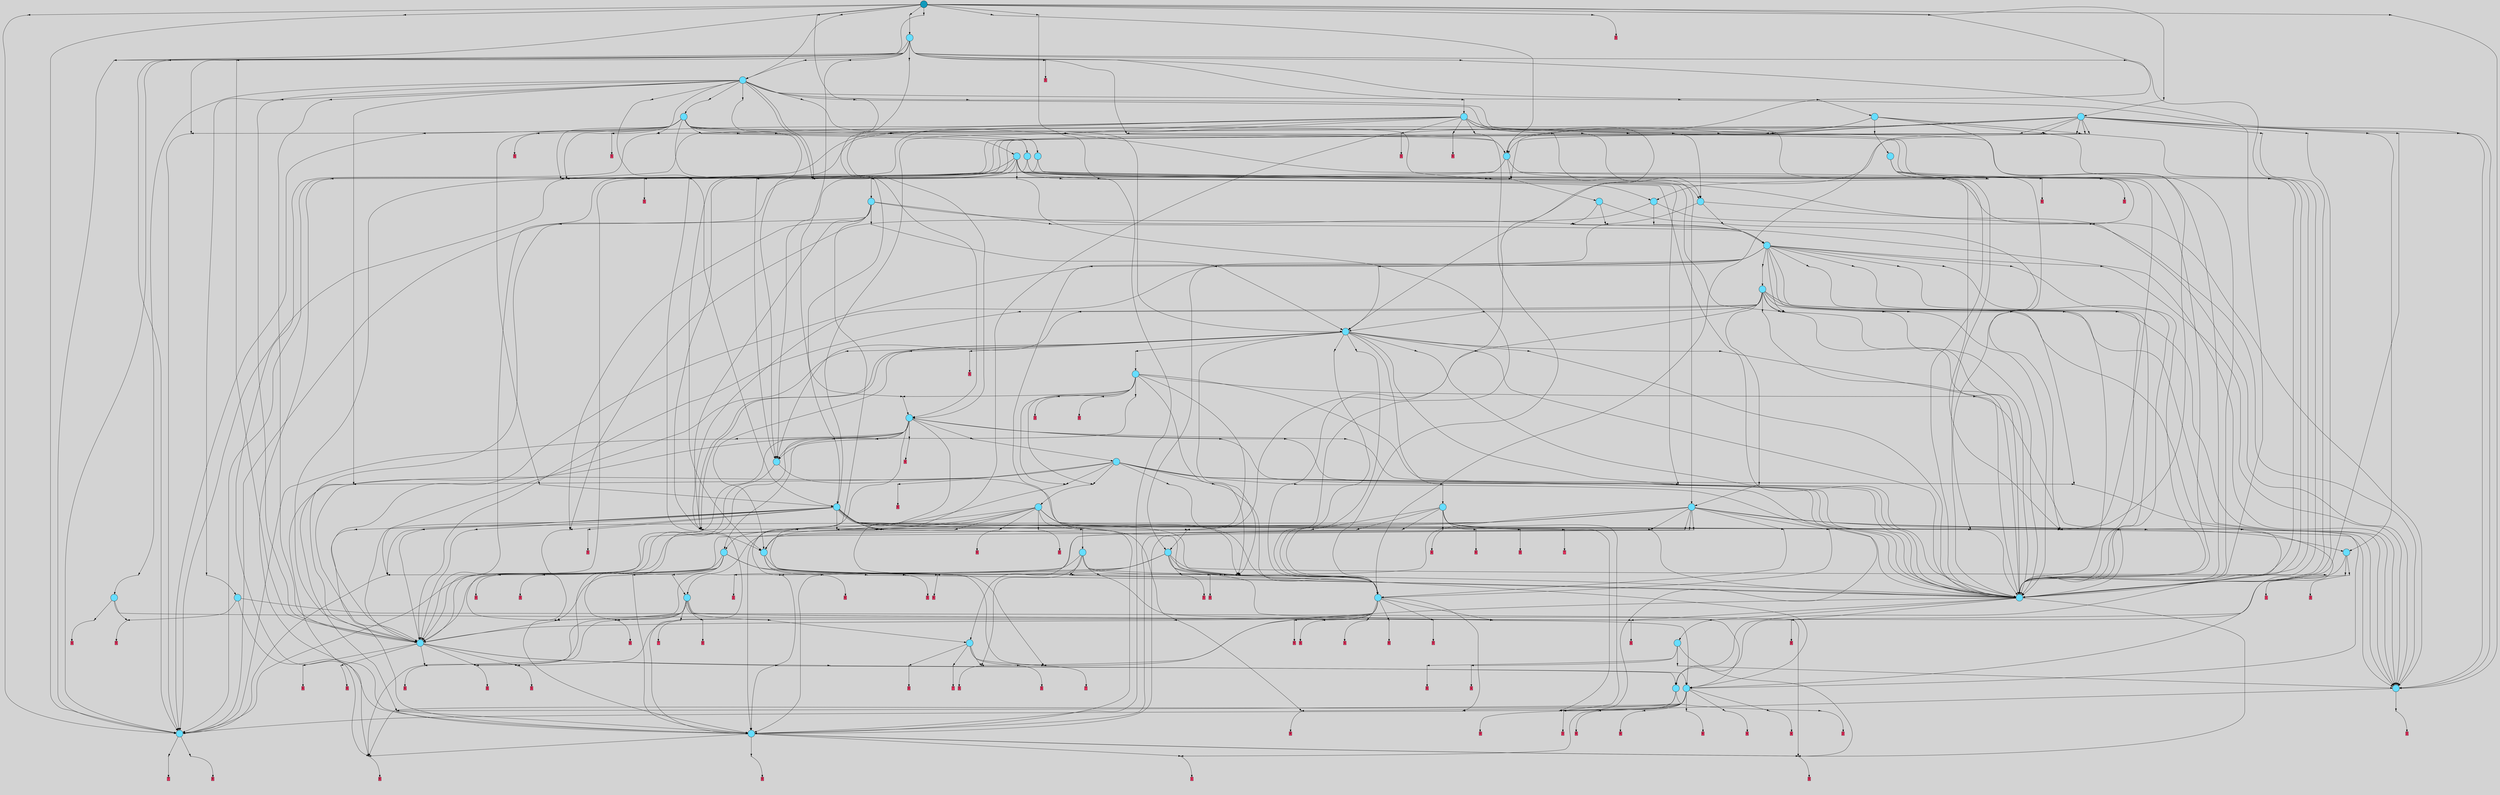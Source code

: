 // File exported with GEGELATI v1.3.1
// On the 2024-04-11 04:01:04
// With the File::TPGGraphDotExporter
digraph{
	graph[pad = "0.212, 0.055" bgcolor = lightgray]
	node[shape=circle style = filled label = ""]
		T1 [fillcolor="#66ddff"]
		T2 [fillcolor="#66ddff"]
		T3 [fillcolor="#66ddff"]
		T4 [fillcolor="#66ddff"]
		T5 [fillcolor="#66ddff"]
		T7 [fillcolor="#66ddff"]
		T8 [fillcolor="#66ddff"]
		T11 [fillcolor="#66ddff"]
		T42 [fillcolor="#66ddff"]
		T55 [fillcolor="#66ddff"]
		T77 [fillcolor="#66ddff"]
		T121 [fillcolor="#66ddff"]
		T131 [fillcolor="#66ddff"]
		T144 [fillcolor="#66ddff"]
		T211 [fillcolor="#66ddff"]
		T214 [fillcolor="#66ddff"]
		T244 [fillcolor="#66ddff"]
		T304 [fillcolor="#66ddff"]
		T322 [fillcolor="#66ddff"]
		T346 [fillcolor="#66ddff"]
		T376 [fillcolor="#66ddff"]
		T438 [fillcolor="#66ddff"]
		T464 [fillcolor="#66ddff"]
		T500 [fillcolor="#66ddff"]
		T555 [fillcolor="#66ddff"]
		T686 [fillcolor="#66ddff"]
		T707 [fillcolor="#66ddff"]
		T761 [fillcolor="#66ddff"]
		T817 [fillcolor="#66ddff"]
		T872 [fillcolor="#66ddff"]
		T894 [fillcolor="#66ddff"]
		T896 [fillcolor="#66ddff"]
		T903 [fillcolor="#66ddff"]
		T960 [fillcolor="#66ddff"]
		T964 [fillcolor="#66ddff"]
		T991 [fillcolor="#66ddff"]
		T1007 [fillcolor="#66ddff"]
		T1012 [fillcolor="#66ddff"]
		T1027 [fillcolor="#66ddff"]
		T1101 [fillcolor="#66ddff"]
		T1156 [fillcolor="#66ddff"]
		T1191 [fillcolor="#66ddff"]
		T1204 [fillcolor="#66ddff"]
		T1364 [fillcolor="#66ddff"]
		T1497 [fillcolor="#1199bb"]
		P73420 [fillcolor="#cccccc" shape=point] //
		I73420 [shape=box style=invis label="5|0&3|4#4|7#1|7#3|5&#92;n6|5&4|6#1|6#2|6#0|5&#92;n7|7&4|0#4|5#3|6#3|3&#92;n2|7&0|6#1|2#3|6#1|1&#92;n6|7&0|0#0|1#4|2#0|7&#92;n4|4&1|6#4|5#1|4#0|6&#92;n2|6&1|1#4|7#1|2#2|6&#92;n"]
		P73420 -> I73420[style=invis]
		A13890 [fillcolor="#ff3366" shape=box margin=0.03 width=0 height=0 label="1"]
		T1 -> P73420 -> A13890
		P73421 [fillcolor="#cccccc" shape=point] //
		I73421 [shape=box style=invis label="1|4&0|2#1|4#1|7#0|4&#92;n"]
		P73421 -> I73421[style=invis]
		A13891 [fillcolor="#ff3366" shape=box margin=0.03 width=0 height=0 label="2"]
		T1 -> P73421 -> A13891
		P73422 [fillcolor="#cccccc" shape=point] //
		I73422 [shape=box style=invis label="6|3&4|7#0|0#0|0#2|5&#92;n0|7&4|4#0|7#2|4#2|2&#92;n6|1&1|0#4|0#2|6#3|3&#92;n7|0&4|4#0|0#0|7#0|7&#92;n7|0&1|0#2|2#0|6#2|6&#92;n7|7&0|3#0|4#3|2#1|1&#92;n0|6&2|3#3|7#0|7#1|2&#92;n2|1&1|4#0|5#4|5#0|6&#92;n"]
		P73422 -> I73422[style=invis]
		A13892 [fillcolor="#ff3366" shape=box margin=0.03 width=0 height=0 label="2"]
		T2 -> P73422 -> A13892
		P73423 [fillcolor="#cccccc" shape=point] //
		I73423 [shape=box style=invis label="7|2&1|5#0|1#1|1#1|2&#92;n6|3&0|1#1|7#0|5#0|4&#92;n5|0&1|0#2|7#0|0#4|1&#92;n7|6&3|0#2|3#4|0#0|4&#92;n3|4&4|7#0|2#1|0#4|3&#92;n1|3&0|6#3|3#2|0#0|5&#92;n0|2&2|2#0|6#2|3#1|3&#92;n6|3&4|7#3|7#3|5#3|5&#92;n6|7&4|0#4|7#4|0#3|2&#92;n"]
		P73423 -> I73423[style=invis]
		A13893 [fillcolor="#ff3366" shape=box margin=0.03 width=0 height=0 label="3"]
		T2 -> P73423 -> A13893
		P73424 [fillcolor="#cccccc" shape=point] //
		I73424 [shape=box style=invis label="7|1&3|3#3|3#0|7#4|3&#92;n7|7&1|7#0|6#2|3#4|5&#92;n1|0&3|3#2|0#1|0#2|3&#92;n7|7&1|4#2|7#3|0#2|3&#92;n0|7&2|1#2|5#1|4#0|4&#92;n1|6&2|2#1|7#3|0#4|3&#92;n2|3&4|2#1|5#1|5#1|3&#92;n0|2&1|2#3|0#3|4#1|6&#92;n"]
		P73424 -> I73424[style=invis]
		A13894 [fillcolor="#ff3366" shape=box margin=0.03 width=0 height=0 label="3"]
		T3 -> P73424 -> A13894
		P73425 [fillcolor="#cccccc" shape=point] //
		I73425 [shape=box style=invis label="3|3&3|5#2|0#3|2#4|0&#92;n1|1&2|2#2|2#3|2#3|0&#92;n4|2&1|1#4|7#0|0#0|4&#92;n0|6&0|3#1|0#2|0#0|2&#92;n7|7&3|0#0|7#4|1#4|3&#92;n0|3&1|7#2|3#3|2#2|4&#92;n6|6&2|5#0|0#3|3#1|2&#92;n3|0&1|5#4|6#2|7#0|1&#92;n1|3&1|2#2|1#0|7#4|4&#92;n6|2&0|4#1|3#3|0#1|6&#92;n"]
		P73425 -> I73425[style=invis]
		A13895 [fillcolor="#ff3366" shape=box margin=0.03 width=0 height=0 label="4"]
		T3 -> P73425 -> A13895
		P73426 [fillcolor="#cccccc" shape=point] //
		I73426 [shape=box style=invis label="5|5&2|2#2|5#2|7#0|1&#92;n5|2&0|7#0|3#0|3#1|4&#92;n5|2&2|0#3|1#4|3#0|6&#92;n5|1&3|2#4|5#3|5#0|4&#92;n4|3&1|1#0|6#4|4#3|2&#92;n3|5&1|5#2|6#3|0#3|5&#92;n4|2&1|6#2|1#4|1#4|4&#92;n"]
		P73426 -> I73426[style=invis]
		A13896 [fillcolor="#ff3366" shape=box margin=0.03 width=0 height=0 label="4"]
		T4 -> P73426 -> A13896
		P73427 [fillcolor="#cccccc" shape=point] //
		I73427 [shape=box style=invis label="1|6&1|7#1|4#1|6#3|3&#92;n2|0&1|3#4|5#4|4#0|0&#92;n0|3&1|6#2|4#4|2#2|1&#92;n5|7&1|0#3|6#1|3#1|4&#92;n"]
		P73427 -> I73427[style=invis]
		A13897 [fillcolor="#ff3366" shape=box margin=0.03 width=0 height=0 label="5"]
		T4 -> P73427 -> A13897
		P73428 [fillcolor="#cccccc" shape=point] //
		I73428 [shape=box style=invis label="4|2&0|5#1|7#1|7#4|4&#92;n1|1&3|0#4|3#0|5#1|6&#92;n3|0&1|5#3|5#4|7#0|0&#92;n5|6&3|5#4|2#0|7#2|2&#92;n5|4&2|7#1|6#0|0#4|6&#92;n2|4&3|2#3|7#2|4#3|2&#92;n6|2&4|1#1|1#1|4#1|6&#92;n2|4&1|5#3|0#3|4#2|4&#92;n6|6&2|5#4|7#1|6#0|7&#92;n"]
		P73428 -> I73428[style=invis]
		A13898 [fillcolor="#ff3366" shape=box margin=0.03 width=0 height=0 label="5"]
		T5 -> P73428 -> A13898
		P73429 [fillcolor="#cccccc" shape=point] //
		I73429 [shape=box style=invis label="6|0&0|1#0|7#4|0#2|7&#92;n7|6&3|4#0|3#3|0#2|6&#92;n6|4&3|6#1|0#2|2#1|7&#92;n7|1&2|3#4|5#2|4#4|6&#92;n"]
		P73429 -> I73429[style=invis]
		A13899 [fillcolor="#ff3366" shape=box margin=0.03 width=0 height=0 label="6"]
		T5 -> P73429 -> A13899
		P73430 [fillcolor="#cccccc" shape=point] //
		I73430 [shape=box style=invis label="7|2&2|4#3|5#2|6#1|4&#92;n1|2&3|7#4|5#1|4#4|2&#92;n3|7&4|3#4|5#4|1#3|6&#92;n"]
		P73430 -> I73430[style=invis]
		A13900 [fillcolor="#ff3366" shape=box margin=0.03 width=0 height=0 label="7"]
		T7 -> P73430 -> A13900
		P73431 [fillcolor="#cccccc" shape=point] //
		I73431 [shape=box style=invis label="7|5&0|3#0|2#0|6#1|0&#92;n2|0&4|0#1|4#3|5#1|6&#92;n3|3&1|1#1|2#1|3#0|4&#92;n0|4&3|3#0|6#0|7#1|0&#92;n5|7&2|4#3|6#0|7#2|1&#92;n0|1&3|5#0|1#4|7#3|2&#92;n0|3&1|2#4|7#1|1#0|0&#92;n3|3&1|6#2|0#0|1#0|3&#92;n3|6&1|6#0|3#1|2#2|3&#92;n3|5&2|1#2|5#3|0#4|5&#92;n"]
		P73431 -> I73431[style=invis]
		A13901 [fillcolor="#ff3366" shape=box margin=0.03 width=0 height=0 label="8"]
		T7 -> P73431 -> A13901
		P73432 [fillcolor="#cccccc" shape=point] //
		I73432 [shape=box style=invis label="3|2&1|1#2|4#1|1#3|5&#92;n3|1&3|7#1|6#3|7#1|6&#92;n3|7&2|0#0|2#1|0#4|2&#92;n1|4&0|0#2|0#0|3#4|4&#92;n2|2&0|7#1|3#4|3#1|7&#92;n0|0&2|1#1|3#2|0#0|1&#92;n4|7&1|0#4|6#1|3#3|4&#92;n0|5&4|5#3|1#0|1#1|5&#92;n"]
		P73432 -> I73432[style=invis]
		A13902 [fillcolor="#ff3366" shape=box margin=0.03 width=0 height=0 label="8"]
		T8 -> P73432 -> A13902
		P73433 [fillcolor="#cccccc" shape=point] //
		I73433 [shape=box style=invis label="6|6&3|6#2|2#3|5#4|2&#92;n2|6&0|5#0|6#1|2#0|7&#92;n2|6&2|2#2|2#3|3#4|3&#92;n"]
		P73433 -> I73433[style=invis]
		A13903 [fillcolor="#ff3366" shape=box margin=0.03 width=0 height=0 label="0"]
		T8 -> P73433 -> A13903
		T1 -> P73432
		P73434 [fillcolor="#cccccc" shape=point] //
		I73434 [shape=box style=invis label="3|1&2|7#0|3#1|5#1|7&#92;n7|7&3|0#3|7#0|0#2|0&#92;n5|0&1|4#2|6#4|6#4|4&#92;n3|3&2|4#1|1#4|0#4|3&#92;n4|7&1|6#4|5#0|0#0|3&#92;n6|6&1|6#0|7#1|4#3|3&#92;n"]
		P73434 -> I73434[style=invis]
		A13904 [fillcolor="#ff3366" shape=box margin=0.03 width=0 height=0 label="1"]
		T3 -> P73434 -> A13904
		T4 -> P73425
		T5 -> P73427
		T11 -> P73428
		T11 -> P73429
		T11 -> P73428
		T11 -> P73420
		P73435 [fillcolor="#cccccc" shape=point] //
		I73435 [shape=box style=invis label="2|6&2|2#1|2#3|3#4|3&#92;n6|6&3|6#2|2#3|5#4|2&#92;n"]
		P73435 -> I73435[style=invis]
		A13905 [fillcolor="#ff3366" shape=box margin=0.03 width=0 height=0 label="0"]
		T11 -> P73435 -> A13905
		P73436 [fillcolor="#cccccc" shape=point] //
		I73436 [shape=box style=invis label="7|6&3|4#0|3#3|0#2|6&#92;n6|0&0|1#0|7#4|0#2|7&#92;n5|4&3|6#1|0#2|2#1|7&#92;n"]
		P73436 -> I73436[style=invis]
		A13906 [fillcolor="#ff3366" shape=box margin=0.03 width=0 height=0 label="6"]
		T42 -> P73436 -> A13906
		T42 -> P73428
		P73437 [fillcolor="#cccccc" shape=point] //
		I73437 [shape=box style=invis label="3|1&2|7#2|3#1|5#1|7&#92;n5|0&1|4#2|6#4|6#4|4&#92;n4|7&1|6#4|5#0|0#0|3&#92;n5|7&4|6#2|6#1|6#4|3&#92;n3|3&2|4#1|1#4|0#4|3&#92;n6|6&1|6#0|7#1|4#3|3&#92;n"]
		P73437 -> I73437[style=invis]
		T42 -> P73437 -> T2
		P73438 [fillcolor="#cccccc" shape=point] //
		I73438 [shape=box style=invis label="6|4&0|3#3|7#2|5#3|5&#92;n4|2&1|1#4|7#0|5#0|7&#92;n2|3&0|4#3|0#1|2#0|7&#92;n0|6&3|5#0|0#3|6#1|1&#92;n5|5&4|2#2|7#2|5#0|2&#92;n6|2&3|0#2|3#4|0#1|6&#92;n4|1&4|2#1|0#1|0#0|2&#92;n2|0&1|0#0|2#0|4#2|5&#92;n"]
		P73438 -> I73438[style=invis]
		A13907 [fillcolor="#ff3366" shape=box margin=0.03 width=0 height=0 label="4"]
		T42 -> P73438 -> A13907
		P73439 [fillcolor="#cccccc" shape=point] //
		I73439 [shape=box style=invis label="4|2&0|5#1|7#1|7#4|4&#92;n6|6&2|5#4|7#1|6#0|7&#92;n3|0&1|5#3|5#4|7#0|0&#92;n5|6&3|5#4|2#0|7#2|2&#92;n5|4&2|7#1|6#0|0#4|6&#92;n6|4&4|1#1|1#1|4#1|6&#92;n2|4&1|5#3|0#3|4#2|4&#92;n1|1&3|0#4|3#0|5#1|6&#92;n"]
		P73439 -> I73439[style=invis]
		A13908 [fillcolor="#ff3366" shape=box margin=0.03 width=0 height=0 label="5"]
		T55 -> P73439 -> A13908
		P73440 [fillcolor="#cccccc" shape=point] //
		I73440 [shape=box style=invis label="0|0&3|1#0|6#3|4#3|4&#92;n3|7&0|6#2|2#1|7#0|1&#92;n"]
		P73440 -> I73440[style=invis]
		A13909 [fillcolor="#ff3366" shape=box margin=0.03 width=0 height=0 label="7"]
		T55 -> P73440 -> A13909
		P73441 [fillcolor="#cccccc" shape=point] //
		I73441 [shape=box style=invis label="6|4&1|1#0|2#3|3#4|7&#92;n5|6&0|0#3|5#2|6#4|7&#92;n7|2&2|2#2|0#1|5#3|6&#92;n1|5&4|6#4|6#1|4#4|3&#92;n0|2&0|0#0|7#4|6#3|0&#92;n"]
		P73441 -> I73441[style=invis]
		A13910 [fillcolor="#ff3366" shape=box margin=0.03 width=0 height=0 label="7"]
		T55 -> P73441 -> A13910
		P73442 [fillcolor="#cccccc" shape=point] //
		I73442 [shape=box style=invis label="2|4&1|5#3|6#3|4#2|4&#92;n4|2&0|5#1|7#1|7#4|4&#92;n1|2&3|0#4|3#0|5#1|6&#92;n3|0&1|5#3|5#4|7#0|0&#92;n6|6&2|5#4|7#1|6#0|7&#92;n2|4&3|2#3|7#2|4#3|2&#92;n5|5&3|1#2|4#1|2#2|3&#92;n6|2&4|1#1|1#1|4#1|6&#92;n3|0&3|4#4|2#4|3#2|3&#92;n5|4&2|7#1|6#0|0#2|6&#92;n"]
		P73442 -> I73442[style=invis]
		A13911 [fillcolor="#ff3366" shape=box margin=0.03 width=0 height=0 label="5"]
		T55 -> P73442 -> A13911
		P73443 [fillcolor="#cccccc" shape=point] //
		I73443 [shape=box style=invis label="4|6&4|3#4|4#4|0#4|5&#92;n7|3&3|1#2|7#3|0#4|5&#92;n2|6&1|0#4|4#0|0#4|0&#92;n3|5&0|1#4|2#3|0#3|7&#92;n3|3&4|3#2|0#0|7#0|1&#92;n3|4&4|2#0|7#4|4#3|0&#92;n1|3&0|1#2|1#2|4#0|2&#92;n7|2&4|6#2|3#3|4#2|6&#92;n2|7&2|0#2|6#0|7#4|1&#92;n"]
		P73443 -> I73443[style=invis]
		A13912 [fillcolor="#ff3366" shape=box margin=0.03 width=0 height=0 label="0"]
		T55 -> P73443 -> A13912
		P73444 [fillcolor="#cccccc" shape=point] //
		I73444 [shape=box style=invis label="5|0&1|2#3|5#4|3#3|3&#92;n7|4&4|1#2|2#1|7#1|1&#92;n1|2&0|1#2|2#2|0#3|6&#92;n5|7&3|6#2|0#2|2#1|7&#92;n"]
		P73444 -> I73444[style=invis]
		A13913 [fillcolor="#ff3366" shape=box margin=0.03 width=0 height=0 label="6"]
		T77 -> P73444 -> A13913
		P73445 [fillcolor="#cccccc" shape=point] //
		I73445 [shape=box style=invis label="6|2&4|1#1|1#1|4#1|6&#92;n5|6&3|5#4|5#0|7#2|2&#92;n2|0&1|5#3|5#4|7#0|0&#92;n1|5&0|5#1|1#1|7#3|5&#92;n2|7&3|2#3|7#2|4#1|2&#92;n2|4&1|5#3|0#3|4#2|4&#92;n5|4&2|7#1|6#0|0#4|6&#92;n4|2&0|5#1|7#1|7#4|4&#92;n7|5&2|3#1|2#2|0#2|3&#92;n6|6&2|5#4|7#1|6#0|7&#92;n"]
		P73445 -> I73445[style=invis]
		T77 -> P73445 -> T11
		T77 -> P73429
		P73446 [fillcolor="#cccccc" shape=point] //
		I73446 [shape=box style=invis label="7|7&3|0#0|7#4|1#4|3&#92;n1|1&2|2#2|2#3|2#3|0&#92;n4|2&1|1#4|7#0|0#0|4&#92;n2|6&0|3#1|6#2|0#0|2&#92;n1|3&1|2#2|1#0|7#4|4&#92;n6|6&2|5#0|0#3|3#1|2&#92;n3|0&1|5#4|6#2|7#0|1&#92;n3|3&3|5#2|0#3|2#4|0&#92;n6|2&0|4#1|3#3|0#1|6&#92;n"]
		P73446 -> I73446[style=invis]
		A13914 [fillcolor="#ff3366" shape=box margin=0.03 width=0 height=0 label="4"]
		T77 -> P73446 -> A13914
		P73447 [fillcolor="#cccccc" shape=point] //
		I73447 [shape=box style=invis label="2|4&2|1#3|3#2|1#4|6&#92;n6|4&0|0#4|6#3|2#2|4&#92;n3|0&4|3#3|1#3|1#1|6&#92;n"]
		P73447 -> I73447[style=invis]
		T77 -> P73447 -> T7
		P73448 [fillcolor="#cccccc" shape=point] //
		I73448 [shape=box style=invis label="3|0&1|5#4|6#2|7#0|1&#92;n1|1&1|2#2|2#3|2#3|0&#92;n4|2&1|1#4|7#0|0#0|4&#92;n0|6&0|3#1|0#2|0#0|2&#92;n7|7&3|0#0|7#4|1#4|3&#92;n6|6&2|5#0|0#3|3#1|2&#92;n3|3&3|5#2|0#3|2#4|0&#92;n1|3&1|2#2|1#0|7#4|4&#92;n6|2&0|4#1|3#3|0#1|6&#92;n"]
		P73448 -> I73448[style=invis]
		A13915 [fillcolor="#ff3366" shape=box margin=0.03 width=0 height=0 label="4"]
		T77 -> P73448 -> A13915
		P73449 [fillcolor="#cccccc" shape=point] //
		I73449 [shape=box style=invis label="2|6&3|6#2|2#3|5#4|2&#92;n0|0&0|0#1|4#4|4#1|7&#92;n"]
		P73449 -> I73449[style=invis]
		A13916 [fillcolor="#ff3366" shape=box margin=0.03 width=0 height=0 label="0"]
		T77 -> P73449 -> A13916
		P73450 [fillcolor="#cccccc" shape=point] //
		I73450 [shape=box style=invis label="6|0&0|1#0|7#4|3#2|7&#92;n7|1&2|3#4|5#2|4#4|6&#92;n6|4&3|6#1|0#2|2#1|7&#92;n7|6&3|4#0|3#3|0#2|6&#92;n"]
		P73450 -> I73450[style=invis]
		A13917 [fillcolor="#ff3366" shape=box margin=0.03 width=0 height=0 label="6"]
		T77 -> P73450 -> A13917
		P73451 [fillcolor="#cccccc" shape=point] //
		I73451 [shape=box style=invis label="6|4&3|6#1|0#2|2#1|7&#92;n7|6&3|4#0|3#4|0#2|6&#92;n2|3&1|4#4|3#3|7#4|7&#92;n6|0&0|1#0|7#4|0#2|7&#92;n7|1&2|3#4|5#2|4#4|6&#92;n"]
		P73451 -> I73451[style=invis]
		A13918 [fillcolor="#ff3366" shape=box margin=0.03 width=0 height=0 label="6"]
		T77 -> P73451 -> A13918
		P73452 [fillcolor="#cccccc" shape=point] //
		I73452 [shape=box style=invis label="1|1&3|0#4|3#0|5#1|0&#92;n6|5&4|0#1|1#2|6#2|4&#92;n7|6&3|0#2|7#4|2#2|0&#92;n2|2&2|1#1|5#2|0#1|5&#92;n7|2&2|1#3|0#2|0#2|1&#92;n3|0&1|5#3|4#4|7#0|2&#92;n5|6&3|5#4|2#0|7#4|2&#92;n4|2&0|5#1|7#1|7#4|4&#92;n6|6&2|5#4|7#1|6#0|7&#92;n3|5&2|4#4|4#4|3#0|2&#92;n"]
		P73452 -> I73452[style=invis]
		T121 -> P73452 -> T42
		T121 -> P73428
		P73453 [fillcolor="#cccccc" shape=point] //
		I73453 [shape=box style=invis label="3|3&1|1#1|2#0|3#0|4&#92;n0|3&3|3#0|6#0|7#1|0&#92;n7|5&0|3#0|2#0|6#1|0&#92;n0|0&3|7#0|0#2|5#1|6&#92;n0|1&3|5#0|1#4|7#3|2&#92;n4|6&1|4#1|6#0|7#1|2&#92;n3|5&2|1#2|5#3|0#4|5&#92;n3|6&1|6#0|3#1|2#2|3&#92;n7|7&2|4#3|6#0|7#2|1&#92;n3|3&2|7#2|0#0|1#0|3&#92;n"]
		P73453 -> I73453[style=invis]
		A13919 [fillcolor="#ff3366" shape=box margin=0.03 width=0 height=0 label="8"]
		T121 -> P73453 -> A13919
		T121 -> P73425
		T121 -> P73439
		P73454 [fillcolor="#cccccc" shape=point] //
		I73454 [shape=box style=invis label="0|0&0|0#1|4#4|4#1|7&#92;n0|6&0|0#0|6#1|1#2|0&#92;n"]
		P73454 -> I73454[style=invis]
		T131 -> P73454 -> T121
		P73455 [fillcolor="#cccccc" shape=point] //
		I73455 [shape=box style=invis label="7|6&3|4#0|3#3|0#2|6&#92;n7|1&2|3#3|5#2|4#4|6&#92;n6|4&3|6#1|0#2|2#1|7&#92;n"]
		P73455 -> I73455[style=invis]
		A13920 [fillcolor="#ff3366" shape=box margin=0.03 width=0 height=0 label="6"]
		T131 -> P73455 -> A13920
		P73456 [fillcolor="#cccccc" shape=point] //
		I73456 [shape=box style=invis label="4|2&0|5#1|7#1|7#4|4&#92;n1|1&3|0#4|3#0|5#1|6&#92;n3|0&1|5#3|5#4|7#0|0&#92;n5|4&2|7#1|6#0|0#4|6&#92;n5|6&3|5#4|2#0|7#2|2&#92;n6|2&4|1#1|1#1|4#1|6&#92;n2|4&3|2#3|7#2|4#3|2&#92;n6|0&0|5#4|7#1|6#0|7&#92;n"]
		P73456 -> I73456[style=invis]
		T131 -> P73456 -> T77
		P73457 [fillcolor="#cccccc" shape=point] //
		I73457 [shape=box style=invis label="5|6&3|5#4|2#0|7#2|2&#92;n1|1&3|0#4|3#0|5#1|6&#92;n3|0&1|5#3|5#4|7#0|0&#92;n4|2&0|5#1|7#1|7#4|4&#92;n5|4&2|7#1|6#0|0#4|6&#92;n2|4&3|2#3|7#2|4#3|2&#92;n6|2&4|1#1|1#1|4#0|6&#92;n2|4&1|5#3|0#3|4#2|4&#92;n6|6&2|5#4|7#1|6#0|7&#92;n"]
		P73457 -> I73457[style=invis]
		A13921 [fillcolor="#ff3366" shape=box margin=0.03 width=0 height=0 label="5"]
		T131 -> P73457 -> A13921
		P73458 [fillcolor="#cccccc" shape=point] //
		I73458 [shape=box style=invis label="1|4&2|7#0|7#4|0#3|7&#92;n3|0&3|7#4|6#2|1#3|6&#92;n2|4&4|6#0|6#2|0#4|2&#92;n7|4&3|4#0|3#3|0#0|6&#92;n"]
		P73458 -> I73458[style=invis]
		A13922 [fillcolor="#ff3366" shape=box margin=0.03 width=0 height=0 label="6"]
		T144 -> P73458 -> A13922
		P73459 [fillcolor="#cccccc" shape=point] //
		I73459 [shape=box style=invis label="4|2&0|5#1|7#1|7#4|4&#92;n5|6&3|5#4|2#0|7#2|2&#92;n2|2&4|1#1|1#1|4#1|6&#92;n5|4&3|7#1|6#0|0#4|6&#92;n4|6&2|4#0|3#2|3#4|2&#92;n1|0&3|3#1|7#3|5#0|2&#92;n2|4&1|2#3|7#3|4#3|2&#92;n7|3&3|5#3|2#0|2#2|4&#92;n"]
		P73459 -> I73459[style=invis]
		T144 -> P73459 -> T77
		P73460 [fillcolor="#cccccc" shape=point] //
		I73460 [shape=box style=invis label="4|2&0|5#1|7#1|7#4|4&#92;n1|1&3|0#4|3#0|5#1|6&#92;n3|0&1|5#3|5#4|7#0|0&#92;n5|4&2|7#1|6#0|0#4|6&#92;n5|4&3|2#3|7#2|4#3|2&#92;n6|6&2|5#4|7#1|6#0|7&#92;n2|4&1|5#3|0#3|4#2|4&#92;n6|2&4|1#1|1#1|4#1|6&#92;n"]
		P73460 -> I73460[style=invis]
		A13923 [fillcolor="#ff3366" shape=box margin=0.03 width=0 height=0 label="5"]
		T144 -> P73460 -> A13923
		P73461 [fillcolor="#cccccc" shape=point] //
		I73461 [shape=box style=invis label="6|4&3|6#1|0#2|2#1|7&#92;n6|0&0|1#0|7#4|0#2|7&#92;n7|6&3|4#0|3#3|0#2|6&#92;n1|0&0|2#3|4#1|1#0|6&#92;n7|1&2|3#4|5#2|4#4|6&#92;n"]
		P73461 -> I73461[style=invis]
		A13924 [fillcolor="#ff3366" shape=box margin=0.03 width=0 height=0 label="6"]
		T144 -> P73461 -> A13924
		P73462 [fillcolor="#cccccc" shape=point] //
		I73462 [shape=box style=invis label="0|7&0|7#1|3#0|2#4|4&#92;n6|4&3|6#1|0#2|2#1|7&#92;n6|0&0|1#0|7#4|0#2|7&#92;n1|0&0|2#3|4#1|1#0|6&#92;n7|6&3|4#0|3#3|0#2|6&#92;n7|1&2|3#4|5#2|4#4|6&#92;n"]
		P73462 -> I73462[style=invis]
		A13925 [fillcolor="#ff3366" shape=box margin=0.03 width=0 height=0 label="6"]
		T144 -> P73462 -> A13925
		P73463 [fillcolor="#cccccc" shape=point] //
		I73463 [shape=box style=invis label="4|6&4|3#4|4#4|0#4|5&#92;n7|3&3|1#2|7#3|0#4|5&#92;n3|4&4|2#0|7#4|4#3|0&#92;n3|5&0|7#4|2#3|0#3|7&#92;n3|3&4|3#2|0#0|7#0|1&#92;n2|6&1|0#4|4#0|0#4|0&#92;n1|3&0|1#2|1#2|4#0|2&#92;n7|2&4|6#2|3#3|4#2|6&#92;n2|7&2|0#2|6#0|7#4|1&#92;n"]
		P73463 -> I73463[style=invis]
		T144 -> P73463 -> T1
		T144 -> P73433
		P73464 [fillcolor="#cccccc" shape=point] //
		I73464 [shape=box style=invis label="2|0&3|0#4|5#0|5#1|7&#92;n5|7&2|7#1|6#4|0#4|6&#92;n6|2&4|1#1|1#1|4#3|6&#92;n4|2&1|6#0|7#1|6#1|0&#92;n6|6&0|5#4|7#1|6#4|7&#92;n"]
		P73464 -> I73464[style=invis]
		T211 -> P73464 -> T144
		T211 -> P73425
		P73465 [fillcolor="#cccccc" shape=point] //
		I73465 [shape=box style=invis label="7|0&4|2#2|2#1|6#1|4&#92;n3|3&4|7#3|0#3|7#4|4&#92;n"]
		P73465 -> I73465[style=invis]
		T211 -> P73465 -> T55
		T211 -> P73425
		T211 -> P73429
		P73466 [fillcolor="#cccccc" shape=point] //
		I73466 [shape=box style=invis label="6|0&0|1#0|7#4|0#2|7&#92;n6|7&4|4#2|5#3|6#4|5&#92;n7|6&3|4#0|3#3|0#2|6&#92;n2|1&2|3#4|5#2|4#4|6&#92;n6|4&3|6#1|0#2|2#1|7&#92;n"]
		P73466 -> I73466[style=invis]
		A13926 [fillcolor="#ff3366" shape=box margin=0.03 width=0 height=0 label="6"]
		T211 -> P73466 -> A13926
		P73467 [fillcolor="#cccccc" shape=point] //
		I73467 [shape=box style=invis label="1|5&1|1#3|7#3|5#1|2&#92;n3|7&0|6#2|2#1|7#0|1&#92;n0|0&3|1#0|6#3|4#3|4&#92;n5|7&1|7#2|0#0|5#3|2&#92;n"]
		P73467 -> I73467[style=invis]
		A13927 [fillcolor="#ff3366" shape=box margin=0.03 width=0 height=0 label="7"]
		T211 -> P73467 -> A13927
		P73468 [fillcolor="#cccccc" shape=point] //
		I73468 [shape=box style=invis label="7|0&3|1#2|7#3|0#4|5&#92;n1|3&4|3#0|6#0|0#0|1&#92;n2|2&3|2#4|3#0|2#0|3&#92;n3|5&0|1#1|2#3|6#1|7&#92;n3|7&3|6#3|7#2|0#1|2&#92;n3|3&1|4#0|2#4|6#2|3&#92;n2|7&2|0#2|6#0|7#4|1&#92;n7|2&0|6#1|3#2|4#2|6&#92;n2|6&1|0#4|4#2|1#4|0&#92;n"]
		P73468 -> I73468[style=invis]
		A13928 [fillcolor="#ff3366" shape=box margin=0.03 width=0 height=0 label="0"]
		T211 -> P73468 -> A13928
		T211 -> P73462
		P73469 [fillcolor="#cccccc" shape=point] //
		I73469 [shape=box style=invis label="2|7&2|6#2|3#0|6#3|0&#92;n6|7&0|0#3|4#1|7#0|2&#92;n7|1&2|0#3|5#0|4#4|6&#92;n7|6&3|4#0|3#3|0#2|6&#92;n0|5&2|7#4|1#0|2#4|2&#92;n"]
		P73469 -> I73469[style=invis]
		A13929 [fillcolor="#ff3366" shape=box margin=0.03 width=0 height=0 label="6"]
		T214 -> P73469 -> A13929
		P73470 [fillcolor="#cccccc" shape=point] //
		I73470 [shape=box style=invis label="1|3&1|2#2|1#0|7#4|4&#92;n1|1&2|2#2|2#3|2#3|0&#92;n4|2&1|1#4|7#0|0#0|4&#92;n6|2&0|0#4|5#3|0#3|6&#92;n2|6&0|3#1|6#2|0#0|2&#92;n7|7&3|0#0|7#4|1#4|3&#92;n6|6&2|5#0|0#3|3#1|2&#92;n5|0&1|5#4|6#2|7#0|1&#92;n3|3&3|5#2|0#3|2#4|0&#92;n6|2&0|4#1|3#3|0#1|6&#92;n"]
		P73470 -> I73470[style=invis]
		A13930 [fillcolor="#ff3366" shape=box margin=0.03 width=0 height=0 label="4"]
		T214 -> P73470 -> A13930
		T214 -> P73447
		P73471 [fillcolor="#cccccc" shape=point] //
		I73471 [shape=box style=invis label="6|0&0|1#0|7#4|0#2|7&#92;n7|6&3|4#0|3#4|0#2|6&#92;n2|3&1|4#4|3#3|7#4|7&#92;n6|4&3|6#1|0#2|1#1|7&#92;n3|7&2|3#1|7#4|7#1|3&#92;n"]
		P73471 -> I73471[style=invis]
		A13931 [fillcolor="#ff3366" shape=box margin=0.03 width=0 height=0 label="6"]
		T214 -> P73471 -> A13931
		T214 -> P73460
		T214 -> P73456
		T214 -> P73441
		P73472 [fillcolor="#cccccc" shape=point] //
		I73472 [shape=box style=invis label="1|4&1|4#4|3#3|2#2|5&#92;n2|0&0|0#2|1#0|4#0|0&#92;n1|1&0|0#2|0#2|4#3|3&#92;n0|0&0|7#3|3#4|7#4|4&#92;n"]
		P73472 -> I73472[style=invis]
		A13932 [fillcolor="#ff3366" shape=box margin=0.03 width=0 height=0 label="0"]
		T214 -> P73472 -> A13932
		P73473 [fillcolor="#cccccc" shape=point] //
		I73473 [shape=box style=invis label="2|4&4|6#0|3#1|7#2|7&#92;n5|0&1|4#3|3#2|3#4|2&#92;n2|7&4|5#1|2#4|2#3|7&#92;n7|1&0|4#4|3#2|4#0|1&#92;n"]
		P73473 -> I73473[style=invis]
		A13933 [fillcolor="#ff3366" shape=box margin=0.03 width=0 height=0 label="6"]
		T214 -> P73473 -> A13933
		P73474 [fillcolor="#cccccc" shape=point] //
		I73474 [shape=box style=invis label="2|0&3|0#4|5#0|5#1|7&#92;n4|2&1|6#0|7#1|6#1|0&#92;n6|2&4|1#4|1#1|4#3|6&#92;n5|7&2|7#1|6#4|0#4|6&#92;n"]
		P73474 -> I73474[style=invis]
		T214 -> P73474 -> T144
		P73475 [fillcolor="#cccccc" shape=point] //
		I73475 [shape=box style=invis label="6|3&1|0#4|7#3|6#4|3&#92;n4|0&0|3#0|5#1|5#0|0&#92;n6|7&2|2#4|7#0|4#0|4&#92;n"]
		P73475 -> I73475[style=invis]
		T244 -> P73475 -> T131
		P73476 [fillcolor="#cccccc" shape=point] //
		I73476 [shape=box style=invis label="4|5&4|2#2|7#2|5#0|2&#92;n4|2&1|1#4|7#0|5#0|7&#92;n6|4&0|3#3|7#2|5#3|5&#92;n0|6&3|5#0|0#3|6#1|1&#92;n6|2&3|0#2|3#4|0#1|1&#92;n4|1&4|2#1|0#1|0#0|2&#92;n2|0&1|0#0|2#0|4#2|5&#92;n"]
		P73476 -> I73476[style=invis]
		A13934 [fillcolor="#ff3366" shape=box margin=0.03 width=0 height=0 label="4"]
		T244 -> P73476 -> A13934
		P73477 [fillcolor="#cccccc" shape=point] //
		I73477 [shape=box style=invis label="6|2&4|1#1|1#1|4#1|6&#92;n1|5&0|5#1|1#1|7#3|5&#92;n2|0&1|5#3|5#4|7#0|0&#92;n1|4&1|5#3|0#3|4#2|4&#92;n4|6&3|5#4|5#0|7#2|2&#92;n5|4&2|7#1|6#0|0#4|6&#92;n4|2&0|5#1|7#1|7#4|4&#92;n7|5&2|3#1|2#2|0#2|3&#92;n6|6&2|5#4|7#1|6#0|7&#92;n"]
		P73477 -> I73477[style=invis]
		T244 -> P73477 -> T11
		P73478 [fillcolor="#cccccc" shape=point] //
		I73478 [shape=box style=invis label="7|0&4|2#1|2#1|6#1|4&#92;n1|4&0|2#1|4#1|7#3|4&#92;n"]
		P73478 -> I73478[style=invis]
		T244 -> P73478 -> T55
		T244 -> P73449
		P73479 [fillcolor="#cccccc" shape=point] //
		I73479 [shape=box style=invis label="3|4&2|7#0|1#2|2#1|4&#92;n2|7&4|5#1|2#3|2#1|7&#92;n7|1&0|4#0|3#2|4#0|1&#92;n3|7&3|3#3|7#1|3#4|4&#92;n3|1&3|2#4|6#4|6#4|7&#92;n3|5&3|0#1|5#4|7#4|5&#92;n"]
		P73479 -> I73479[style=invis]
		A13935 [fillcolor="#ff3366" shape=box margin=0.03 width=0 height=0 label="6"]
		T244 -> P73479 -> A13935
		P73480 [fillcolor="#cccccc" shape=point] //
		I73480 [shape=box style=invis label="0|0&0|0#1|4#4|4#1|7&#92;n2|6&3|2#2|2#3|5#4|2&#92;n"]
		P73480 -> I73480[style=invis]
		A13936 [fillcolor="#ff3366" shape=box margin=0.03 width=0 height=0 label="0"]
		T244 -> P73480 -> A13936
		P73481 [fillcolor="#cccccc" shape=point] //
		I73481 [shape=box style=invis label="2|4&4|7#3|7#0|5#3|7&#92;n4|0&1|7#4|1#4|3#0|1&#92;n1|5&1|7#3|0#1|1#4|0&#92;n3|4&1|2#0|7#0|4#4|1&#92;n5|6&0|0#0|5#4|2#4|0&#92;n1|7&0|5#3|1#3|2#3|3&#92;n1|5&4|4#2|2#1|4#4|3&#92;n"]
		P73481 -> I73481[style=invis]
		A13937 [fillcolor="#ff3366" shape=box margin=0.03 width=0 height=0 label="7"]
		T244 -> P73481 -> A13937
		P73482 [fillcolor="#cccccc" shape=point] //
		I73482 [shape=box style=invis label="6|0&1|0#0|5#4|1#0|0&#92;n0|0&0|0#1|4#4|0#1|7&#92;n0|2&4|6#2|4#1|4#1|0&#92;n0|2&1|4#3|0#1|0#3|6&#92;n"]
		P73482 -> I73482[style=invis]
		T304 -> P73482 -> T121
		P73483 [fillcolor="#cccccc" shape=point] //
		I73483 [shape=box style=invis label="2|4&2|1#3|3#2|1#3|6&#92;n5|7&3|3#1|6#2|7#1|7&#92;n3|0&4|3#3|1#3|1#1|6&#92;n"]
		P73483 -> I73483[style=invis]
		T304 -> P73483 -> T7
		P73484 [fillcolor="#cccccc" shape=point] //
		I73484 [shape=box style=invis label="1|3&0|7#1|4#1|7#3|5&#92;n6|2&4|1#1|1#1|4#1|6&#92;n5|6&3|5#4|5#0|7#2|2&#92;n5|5&2|7#1|6#3|5#1|3&#92;n4|2&0|4#1|7#1|7#4|4&#92;n2|4&1|5#3|0#3|4#2|4&#92;n7|3&3|1#0|4#0|2#1|5&#92;n2|0&3|5#3|5#4|7#0|0&#92;n5|3&4|2#4|1#4|5#0|3&#92;n"]
		P73484 -> I73484[style=invis]
		T304 -> P73484 -> T11
		P73485 [fillcolor="#cccccc" shape=point] //
		I73485 [shape=box style=invis label="7|2&0|3#3|5#1|1#3|5&#92;n7|0&4|5#3|4#3|0#0|2&#92;n"]
		P73485 -> I73485[style=invis]
		T304 -> P73485 -> T211
		P73486 [fillcolor="#cccccc" shape=point] //
		I73486 [shape=box style=invis label="1|4&2|7#0|7#4|0#3|7&#92;n3|0&3|7#4|6#2|1#3|6&#92;n7|4&3|4#0|3#3|0#0|1&#92;n2|4&4|6#0|6#2|0#4|2&#92;n"]
		P73486 -> I73486[style=invis]
		A13938 [fillcolor="#ff3366" shape=box margin=0.03 width=0 height=0 label="6"]
		T304 -> P73486 -> A13938
		T304 -> P73464
		P73487 [fillcolor="#cccccc" shape=point] //
		I73487 [shape=box style=invis label="0|0&0|7#3|3#4|7#4|4&#92;n1|1&0|0#2|0#2|4#3|3&#92;n2|6&4|6#2|4#3|5#3|1&#92;n1|4&1|4#4|3#3|2#2|5&#92;n"]
		P73487 -> I73487[style=invis]
		A13939 [fillcolor="#ff3366" shape=box margin=0.03 width=0 height=0 label="0"]
		T304 -> P73487 -> A13939
		P73488 [fillcolor="#cccccc" shape=point] //
		I73488 [shape=box style=invis label="1|2&2|6#4|3#0|7#3|1&#92;n2|3&3|0#4|1#1|6#2|0&#92;n4|4&4|2#0|7#1|0#1|0&#92;n4|6&1|1#4|2#0|5#0|7&#92;n4|3&0|4#4|1#4|3#3|2&#92;n0|6&0|0#4|5#1|6#2|2&#92;n2|5&3|7#0|1#3|2#4|0&#92;n5|0&1|6#3|0#3|4#2|4&#92;n3|7&3|4#4|3#0|6#4|6&#92;n"]
		P73488 -> I73488[style=invis]
		A13940 [fillcolor="#ff3366" shape=box margin=0.03 width=0 height=0 label="5"]
		T304 -> P73488 -> A13940
		P73489 [fillcolor="#cccccc" shape=point] //
		I73489 [shape=box style=invis label="5|6&3|5#4|2#0|7#2|2&#92;n7|0&3|2#0|1#1|6#2|2&#92;n3|6&4|7#3|2#0|6#3|4&#92;n6|5&2|6#2|2#3|3#0|7&#92;n1|7&3|7#3|1#2|5#4|2&#92;n5|3&3|0#0|3#0|5#1|6&#92;n6|2&4|4#1|6#1|5#1|6&#92;n2|4&3|7#3|7#2|1#3|2&#92;n4|2&3|7#2|1#0|5#4|0&#92;n"]
		P73489 -> I73489[style=invis]
		T322 -> P73489 -> T77
		P73490 [fillcolor="#cccccc" shape=point] //
		I73490 [shape=box style=invis label="6|0&1|0#0|5#4|1#0|0&#92;n0|0&0|0#1|4#4|4#1|7&#92;n0|2&1|4#3|0#1|0#3|6&#92;n0|2&4|6#2|4#1|4#1|0&#92;n"]
		P73490 -> I73490[style=invis]
		T322 -> P73490 -> T121
		P73491 [fillcolor="#cccccc" shape=point] //
		I73491 [shape=box style=invis label="2|4&3|4#0|2#4|4#4|2&#92;n7|0&2|5#3|2#1|7#4|0&#92;n"]
		P73491 -> I73491[style=invis]
		T322 -> P73491 -> T214
		T322 -> P73439
		P73492 [fillcolor="#cccccc" shape=point] //
		I73492 [shape=box style=invis label="0|0&1|7#4|6#1|3#1|6&#92;n2|5&4|2#2|1#1|7#4|3&#92;n"]
		P73492 -> I73492[style=invis]
		A13941 [fillcolor="#ff3366" shape=box margin=0.03 width=0 height=0 label="2"]
		T322 -> P73492 -> A13941
		P73493 [fillcolor="#cccccc" shape=point] //
		I73493 [shape=box style=invis label="1|1&3|0#4|3#0|5#1|1&#92;n3|1&2|4#2|4#1|3#4|0&#92;n4|4&3|2#3|7#2|4#3|2&#92;n2|5&1|1#1|4#0|0#1|2&#92;n3|0&0|5#3|5#4|6#0|5&#92;n6|2&4|1#1|1#3|4#1|6&#92;n"]
		P73493 -> I73493[style=invis]
		T322 -> P73493 -> T77
		P73494 [fillcolor="#cccccc" shape=point] //
		I73494 [shape=box style=invis label="1|3&0|7#1|4#1|7#3|5&#92;n2|0&3|5#3|5#4|7#0|0&#92;n5|6&3|5#4|5#0|7#2|2&#92;n5|5&2|7#2|6#3|5#1|3&#92;n4|2&0|4#1|7#1|7#4|4&#92;n2|4&1|5#3|0#3|4#2|4&#92;n7|3&3|1#0|4#0|2#1|5&#92;n6|2&4|1#1|1#1|4#1|6&#92;n5|3&4|2#4|1#4|5#0|3&#92;n"]
		P73494 -> I73494[style=invis]
		T346 -> P73494 -> T11
		T346 -> P73486
		T346 -> P73464
		P73495 [fillcolor="#cccccc" shape=point] //
		I73495 [shape=box style=invis label="0|0&0|7#3|3#4|7#4|4&#92;n2|6&4|6#2|4#3|5#4|1&#92;n1|1&0|0#2|0#2|4#3|3&#92;n1|4&1|4#4|3#3|2#2|5&#92;n"]
		P73495 -> I73495[style=invis]
		A13942 [fillcolor="#ff3366" shape=box margin=0.03 width=0 height=0 label="0"]
		T346 -> P73495 -> A13942
		P73496 [fillcolor="#cccccc" shape=point] //
		I73496 [shape=box style=invis label="6|2&2|7#3|5#2|2#3|7&#92;n1|2&2|6#4|3#0|7#3|1&#92;n5|0&1|6#3|0#3|4#2|4&#92;n4|4&4|2#0|7#1|0#1|0&#92;n4|6&1|1#4|2#0|5#0|7&#92;n4|3&0|4#4|1#4|3#3|2&#92;n0|6&0|1#4|5#1|6#2|2&#92;n2|5&3|7#0|1#3|2#4|0&#92;n2|3&3|0#4|1#1|6#2|0&#92;n3|7&3|4#4|3#0|6#4|6&#92;n"]
		P73496 -> I73496[style=invis]
		A13943 [fillcolor="#ff3366" shape=box margin=0.03 width=0 height=0 label="5"]
		T346 -> P73496 -> A13943
		P73497 [fillcolor="#cccccc" shape=point] //
		I73497 [shape=box style=invis label="5|6&3|5#4|2#0|7#2|2&#92;n6|0&0|5#4|7#1|2#0|7&#92;n7|7&2|0#4|1#4|6#1|3&#92;n2|0&1|4#1|6#0|3#2|6&#92;n2|4&3|2#3|7#2|4#3|2&#92;n6|2&4|1#1|1#1|4#1|6&#92;n0|2&0|5#1|7#1|7#3|4&#92;n1|3&3|0#4|3#0|0#1|6&#92;n"]
		P73497 -> I73497[style=invis]
		T346 -> P73497 -> T77
		P73498 [fillcolor="#cccccc" shape=point] //
		I73498 [shape=box style=invis label="0|1&4|3#3|5#0|7#0|0&#92;n7|0&2|6#3|2#1|7#4|0&#92;n"]
		P73498 -> I73498[style=invis]
		T346 -> P73498 -> T214
		T346 -> P73490
		T346 -> P73489
		P73499 [fillcolor="#cccccc" shape=point] //
		I73499 [shape=box style=invis label="0|6&4|6#0|3#2|6#4|0&#92;n6|0&2|3#1|5#3|0#3|7&#92;n6|1&3|2#4|3#2|0#0|4&#92;n1|2&3|1#1|6#0|6#2|2&#92;n"]
		P73499 -> I73499[style=invis]
		T376 -> P73499 -> T131
		P73500 [fillcolor="#cccccc" shape=point] //
		I73500 [shape=box style=invis label="0|0&2|3#1|4#2|7#3|0&#92;n3|4&2|7#0|1#2|2#1|4&#92;n2|4&4|4#1|2#3|2#1|7&#92;n0|2&4|5#0|5#2|7#0|1&#92;n3|7&3|3#3|7#0|3#4|4&#92;n1|6&4|3#0|0#1|6#4|5&#92;n"]
		P73500 -> I73500[style=invis]
		A13944 [fillcolor="#ff3366" shape=box margin=0.03 width=0 height=0 label="6"]
		T376 -> P73500 -> A13944
		P73501 [fillcolor="#cccccc" shape=point] //
		I73501 [shape=box style=invis label="3|0&4|3#3|1#4|1#1|6&#92;n7|3&3|0#2|3#1|7#3|4&#92;n6|3&0|0#4|6#3|2#2|4&#92;n4|1&0|0#0|2#3|3#4|7&#92;n"]
		P73501 -> I73501[style=invis]
		T376 -> P73501 -> T7
		P73502 [fillcolor="#cccccc" shape=point] //
		I73502 [shape=box style=invis label="3|0&4|5#1|0#1|3#4|1&#92;n"]
		P73502 -> I73502[style=invis]
		A13945 [fillcolor="#ff3366" shape=box margin=0.03 width=0 height=0 label="0"]
		T376 -> P73502 -> A13945
		P73503 [fillcolor="#cccccc" shape=point] //
		I73503 [shape=box style=invis label="6|0&1|0#0|5#4|1#0|0&#92;n0|0&0|0#1|4#4|4#1|7&#92;n1|4&2|5#0|4#2|5#1|6&#92;n0|4&1|4#3|0#1|0#3|6&#92;n"]
		P73503 -> I73503[style=invis]
		T376 -> P73503 -> T121
		P73504 [fillcolor="#cccccc" shape=point] //
		I73504 [shape=box style=invis label="3|0&2|0#1|6#3|6#1|7&#92;n3|3&1|3#1|0#0|7#4|4&#92;n2|1&3|7#0|2#0|1#4|7&#92;n2|0&1|4#1|3#0|0#0|6&#92;n4|2&2|6#1|5#4|2#2|1&#92;n0|2&0|5#1|1#4|3#4|0&#92;n"]
		P73504 -> I73504[style=invis]
		T376 -> P73504 -> T322
		T376 -> P73490
		P73505 [fillcolor="#cccccc" shape=point] //
		I73505 [shape=box style=invis label="7|0&4|5#3|4#3|0#0|2&#92;n1|2&0|1#2|6#0|5#0|7&#92;n1|6&4|2#0|3#2|4#2|6&#92;n7|2&0|3#3|5#2|1#3|5&#92;n"]
		P73505 -> I73505[style=invis]
		T376 -> P73505 -> T304
		T376 -> P73449
		P73506 [fillcolor="#cccccc" shape=point] //
		I73506 [shape=box style=invis label="7|0&4|5#3|4#3|0#0|2&#92;n7|2&0|3#3|5#2|1#3|5&#92;n1|6&4|2#0|3#2|4#2|4&#92;n"]
		P73506 -> I73506[style=invis]
		T376 -> P73506 -> T211
		P73507 [fillcolor="#cccccc" shape=point] //
		I73507 [shape=box style=invis label="2|4&4|6#0|6#2|0#4|2&#92;n3|0&3|7#4|6#2|1#3|6&#92;n7|4&4|4#0|3#3|0#0|1&#92;n1|4&2|7#0|7#4|0#3|7&#92;n"]
		P73507 -> I73507[style=invis]
		A13946 [fillcolor="#ff3366" shape=box margin=0.03 width=0 height=0 label="6"]
		T438 -> P73507 -> A13946
		P73508 [fillcolor="#cccccc" shape=point] //
		I73508 [shape=box style=invis label="2|3&2|2#0|5#4|6#3|7&#92;n3|5&4|1#2|1#2|0#4|4&#92;n1|7&1|0#3|1#4|5#0|5&#92;n6|0&2|0#3|5#2|7#1|7&#92;n"]
		P73508 -> I73508[style=invis]
		T438 -> P73508 -> T376
		P73509 [fillcolor="#cccccc" shape=point] //
		I73509 [shape=box style=invis label="1|3&0|7#1|4#1|7#3|5&#92;n2|4&1|5#3|0#3|4#2|4&#92;n7|2&2|5#1|6#0|4#0|4&#92;n5|6&3|5#4|5#1|7#2|2&#92;n5|5&2|7#1|6#3|5#1|3&#92;n4|2&0|4#1|7#1|7#4|4&#92;n6|2&4|1#1|1#1|4#1|6&#92;n7|3&3|1#0|4#0|2#1|5&#92;n2|0&3|5#3|5#4|7#0|0&#92;n5|3&4|2#4|1#4|5#0|3&#92;n"]
		P73509 -> I73509[style=invis]
		T438 -> P73509 -> T11
		P73510 [fillcolor="#cccccc" shape=point] //
		I73510 [shape=box style=invis label="1|4&3|7#3|4#2|5#1|1&#92;n5|0&3|7#0|6#3|3#4|1&#92;n6|5&0|6#2|3#4|4#0|4&#92;n0|2&2|5#2|5#1|3#3|1&#92;n6|6&2|2#1|3#4|1#2|2&#92;n"]
		P73510 -> I73510[style=invis]
		T438 -> P73510 -> T121
		P73511 [fillcolor="#cccccc" shape=point] //
		I73511 [shape=box style=invis label="6|2&4|4#1|1#1|5#1|6&#92;n7|0&3|2#0|1#1|6#2|2&#92;n4|2&3|7#2|1#0|5#4|0&#92;n6|3&2|6#2|2#3|3#0|7&#92;n1|7&3|7#3|1#2|5#4|2&#92;n5|3&3|0#0|3#0|5#1|6&#92;n5|6&3|5#4|2#0|7#2|2&#92;n2|4&3|7#3|7#2|1#3|2&#92;n3|6&4|7#3|2#0|6#3|4&#92;n"]
		P73511 -> I73511[style=invis]
		T438 -> P73511 -> T77
		T438 -> P73423
		P73512 [fillcolor="#cccccc" shape=point] //
		I73512 [shape=box style=invis label="0|2&1|4#3|0#1|0#3|6&#92;n0|0&0|0#1|7#4|4#1|7&#92;n6|0&1|0#0|5#4|1#0|0&#92;n0|2&4|6#2|4#1|4#1|0&#92;n6|7&3|1#3|0#1|7#0|4&#92;n"]
		P73512 -> I73512[style=invis]
		T438 -> P73512 -> T121
		P73513 [fillcolor="#cccccc" shape=point] //
		I73513 [shape=box style=invis label="7|0&2|6#3|2#1|7#4|0&#92;n3|7&1|2#3|6#0|5#0|5&#92;n0|1&4|3#3|5#0|7#0|3&#92;n"]
		P73513 -> I73513[style=invis]
		T438 -> P73513 -> T214
		P73514 [fillcolor="#cccccc" shape=point] //
		I73514 [shape=box style=invis label="2|0&3|0#4|7#0|5#1|4&#92;n5|7&2|7#1|6#4|0#4|6&#92;n3|1&3|3#0|0#1|3#0|2&#92;n4|2&1|6#0|7#3|6#1|0&#92;n0|4&2|7#1|4#0|2#0|4&#92;n6|6&4|1#1|1#1|4#1|6&#92;n1|6&0|2#2|6#0|3#0|3&#92;n"]
		P73514 -> I73514[style=invis]
		T438 -> P73514 -> T144
		T438 -> P73429
		P73515 [fillcolor="#cccccc" shape=point] //
		I73515 [shape=box style=invis label="0|6&1|1#3|6#4|0#0|4&#92;n7|0&2|1#3|2#1|7#4|7&#92;n0|1&4|3#3|5#0|7#0|0&#92;n"]
		P73515 -> I73515[style=invis]
		T438 -> P73515 -> T214
		T464 -> P73499
		P73516 [fillcolor="#cccccc" shape=point] //
		I73516 [shape=box style=invis label="5|7&2|3#3|2#1|4#1|0&#92;n4|0&3|2#2|1#1|7#4|6&#92;n3|3&2|5#4|4#3|4#1|7&#92;n7|2&3|6#2|2#2|2#3|2&#92;n"]
		P73516 -> I73516[style=invis]
		T464 -> P73516 -> T7
		P73517 [fillcolor="#cccccc" shape=point] //
		I73517 [shape=box style=invis label="2|2&0|5#1|7#2|0#3|2&#92;n1|0&3|4#2|3#4|0#0|7&#92;n"]
		P73517 -> I73517[style=invis]
		T464 -> P73517 -> T8
		P73518 [fillcolor="#cccccc" shape=point] //
		I73518 [shape=box style=invis label="1|0&4|6#2|4#2|0#1|4&#92;n1|2&2|1#2|6#0|5#0|7&#92;n7|0&4|5#3|4#3|0#0|2&#92;n7|2&0|3#3|3#2|1#3|5&#92;n"]
		P73518 -> I73518[style=invis]
		T464 -> P73518 -> T304
		T464 -> P73445
		T464 -> P73466
		T464 -> P73464
		P73519 [fillcolor="#cccccc" shape=point] //
		I73519 [shape=box style=invis label="6|7&3|1#3|0#1|7#0|4&#92;n6|0&1|0#0|5#4|1#0|0&#92;n0|0&4|5#1|1#0|5#4|7&#92;n3|7&2|4#4|1#2|4#1|4&#92;n0|2&4|6#2|4#1|4#1|0&#92;n3|2&1|4#3|0#1|0#3|6&#92;n"]
		P73519 -> I73519[style=invis]
		T464 -> P73519 -> T121
		P73520 [fillcolor="#cccccc" shape=point] //
		I73520 [shape=box style=invis label="4|4&4|0#3|7#1|7#3|6&#92;n0|0&0|0#1|4#4|0#1|7&#92;n6|0&1|0#0|5#4|1#0|0&#92;n0|2&1|4#3|0#1|0#3|6&#92;n"]
		P73520 -> I73520[style=invis]
		T464 -> P73520 -> T121
		T464 -> P73494
		P73521 [fillcolor="#cccccc" shape=point] //
		I73521 [shape=box style=invis label="7|4&0|0#1|5#0|2#0|2&#92;n2|0&1|5#3|7#0|5#3|4&#92;n"]
		P73521 -> I73521[style=invis]
		T464 -> P73521 -> T121
		P73522 [fillcolor="#cccccc" shape=point] //
		I73522 [shape=box style=invis label="3|3&3|5#2|0#3|2#4|0&#92;n6|2&0|4#1|3#3|0#1|6&#92;n4|2&1|1#4|7#0|0#0|4&#92;n0|6&0|3#1|0#2|0#0|2&#92;n7|7&3|0#0|7#4|1#4|3&#92;n0|3&1|7#2|3#3|2#2|4&#92;n6|6&2|5#0|0#3|3#1|2&#92;n3|1&1|5#4|6#2|7#0|1&#92;n1|3&1|2#2|1#0|7#4|4&#92;n1|1&2|2#2|2#3|2#3|0&#92;n"]
		P73522 -> I73522[style=invis]
		A13947 [fillcolor="#ff3366" shape=box margin=0.03 width=0 height=0 label="4"]
		T464 -> P73522 -> A13947
		P73523 [fillcolor="#cccccc" shape=point] //
		I73523 [shape=box style=invis label="2|2&3|6#0|4#1|0#3|7&#92;n0|0&0|0#1|7#4|4#1|7&#92;n0|2&4|6#0|4#1|4#1|0&#92;n6|3&1|3#3|4#3|3#1|2&#92;n6|3&4|3#1|1#4|6#4|4&#92;n6|7&3|1#0|0#1|7#0|4&#92;n"]
		P73523 -> I73523[style=invis]
		T464 -> P73523 -> T438
		P73524 [fillcolor="#cccccc" shape=point] //
		I73524 [shape=box style=invis label="3|0&4|3#3|1#3|6#1|6&#92;n2|4&2|1#3|3#2|1#3|6&#92;n2|6&1|7#3|0#1|0#2|7&#92;n"]
		P73524 -> I73524[style=invis]
		T500 -> P73524 -> T8
		T500 -> P73508
		P73525 [fillcolor="#cccccc" shape=point] //
		I73525 [shape=box style=invis label="7|0&1|4#3|2#2|0#4|1&#92;n6|6&3|6#0|2#3|5#4|2&#92;n2|6&0|5#0|6#1|2#0|7&#92;n"]
		P73525 -> I73525[style=invis]
		T500 -> P73525 -> T346
		T500 -> P73509
		T500 -> P73490
		P73526 [fillcolor="#cccccc" shape=point] //
		I73526 [shape=box style=invis label="6|3&0|1#1|7#0|5#0|4&#92;n7|2&1|5#0|1#1|1#1|2&#92;n5|0&1|0#2|7#0|0#4|1&#92;n7|6&3|0#2|3#4|0#0|4&#92;n3|4&4|1#0|2#1|0#4|3&#92;n1|3&0|6#3|3#2|0#0|5&#92;n0|2&2|2#0|6#2|3#1|3&#92;n6|3&4|7#3|7#3|5#3|5&#92;n6|7&4|0#4|7#4|0#3|2&#92;n"]
		P73526 -> I73526[style=invis]
		A13948 [fillcolor="#ff3366" shape=box margin=0.03 width=0 height=0 label="3"]
		T500 -> P73526 -> A13948
		T500 -> P73512
		P73527 [fillcolor="#cccccc" shape=point] //
		I73527 [shape=box style=invis label="0|5&0|7#3|6#4|5#3|4&#92;n0|2&1|7#0|6#3|3#0|2&#92;n5|1&4|4#0|5#1|2#2|6&#92;n3|4&3|2#0|5#0|4#3|0&#92;n0|7&0|0#4|1#2|4#4|4&#92;n7|0&2|3#2|0#2|6#2|5&#92;n3|6&0|7#1|0#0|2#2|4&#92;n3|5&1|5#3|2#0|4#0|7&#92;n2|6&4|3#4|4#1|0#0|6&#92;n"]
		P73527 -> I73527[style=invis]
		T500 -> P73527 -> T1
		P73528 [fillcolor="#cccccc" shape=point] //
		I73528 [shape=box style=invis label="2|0&3|0#2|7#0|5#1|4&#92;n5|7&2|7#1|6#4|0#4|6&#92;n6|6&4|1#1|1#1|4#1|6&#92;n4|2&1|6#0|7#3|6#1|0&#92;n0|4&2|7#1|4#0|2#0|4&#92;n3|1&3|3#0|0#1|3#0|2&#92;n1|6&0|2#2|6#0|3#0|3&#92;n"]
		P73528 -> I73528[style=invis]
		T500 -> P73528 -> T464
		P73529 [fillcolor="#cccccc" shape=point] //
		I73529 [shape=box style=invis label="3|0&4|5#1|0#1|5#4|1&#92;n"]
		P73529 -> I73529[style=invis]
		A13949 [fillcolor="#ff3366" shape=box margin=0.03 width=0 height=0 label="0"]
		T500 -> P73529 -> A13949
		P73530 [fillcolor="#cccccc" shape=point] //
		I73530 [shape=box style=invis label="4|2&1|4#0|5#4|0#1|2&#92;n1|4&2|1#2|0#3|6#4|1&#92;n3|5&4|5#1|5#2|0#0|5&#92;n"]
		P73530 -> I73530[style=invis]
		T555 -> P73530 -> T121
		P73531 [fillcolor="#cccccc" shape=point] //
		I73531 [shape=box style=invis label="3|3&3|5#2|0#3|2#4|0&#92;n1|1&2|2#2|2#3|2#3|0&#92;n4|2&1|1#4|7#0|0#0|4&#92;n7|7&3|0#0|7#4|1#4|3&#92;n6|2&0|4#1|3#3|0#1|6&#92;n6|6&2|5#2|0#3|3#1|2&#92;n3|0&1|5#4|6#2|7#0|1&#92;n1|7&4|0#0|5#3|0#0|0&#92;n1|3&1|2#2|1#0|7#4|4&#92;n0|3&1|7#2|3#3|2#2|4&#92;n"]
		P73531 -> I73531[style=invis]
		A13950 [fillcolor="#ff3366" shape=box margin=0.03 width=0 height=0 label="4"]
		T555 -> P73531 -> A13950
		P73532 [fillcolor="#cccccc" shape=point] //
		I73532 [shape=box style=invis label="1|3&0|7#1|4#1|7#3|5&#92;n5|6&3|5#4|5#0|7#2|2&#92;n3|2&2|1#4|6#1|5#1|4&#92;n6|2&4|1#3|1#1|4#1|6&#92;n5|5&2|7#1|6#3|5#1|3&#92;n4|2&0|4#1|7#1|7#4|4&#92;n2|4&1|5#3|0#3|4#2|4&#92;n7|3&3|1#0|4#0|2#1|5&#92;n2|0&3|5#3|5#4|7#0|0&#92;n"]
		P73532 -> I73532[style=invis]
		T555 -> P73532 -> T11
		T555 -> P73512
		P73533 [fillcolor="#cccccc" shape=point] //
		I73533 [shape=box style=invis label="3|1&3|3#0|0#1|3#0|2&#92;n0|4&2|7#1|4#0|2#0|4&#92;n2|0&3|0#4|7#0|5#1|4&#92;n4|2&0|6#0|7#3|6#1|0&#92;n5|7&2|7#2|6#4|0#4|6&#92;n6|6&4|1#1|1#1|4#1|6&#92;n1|6&0|2#2|6#0|3#0|3&#92;n"]
		P73533 -> I73533[style=invis]
		T555 -> P73533 -> T144
		P73534 [fillcolor="#cccccc" shape=point] //
		I73534 [shape=box style=invis label="0|2&1|7#3|0#1|0#3|6&#92;n"]
		P73534 -> I73534[style=invis]
		T555 -> P73534 -> T121
		P73535 [fillcolor="#cccccc" shape=point] //
		I73535 [shape=box style=invis label="0|6&4|6#0|3#2|6#4|0&#92;n6|1&3|2#0|3#2|0#0|4&#92;n6|0&2|3#1|5#3|0#3|7&#92;n1|2&3|1#1|6#0|6#2|2&#92;n"]
		P73535 -> I73535[style=invis]
		T555 -> P73535 -> T131
		T555 -> P73490
		P73536 [fillcolor="#cccccc" shape=point] //
		I73536 [shape=box style=invis label="7|0&2|6#3|2#3|7#4|0&#92;n0|1&4|3#3|5#0|7#0|0&#92;n"]
		P73536 -> I73536[style=invis]
		T555 -> P73536 -> T214
		P73537 [fillcolor="#cccccc" shape=point] //
		I73537 [shape=box style=invis label="1|7&1|4#3|3#4|2#0|2&#92;n0|0&4|6#2|7#1|4#1|0&#92;n"]
		P73537 -> I73537[style=invis]
		T555 -> P73537 -> T121
		P73538 [fillcolor="#cccccc" shape=point] //
		I73538 [shape=box style=invis label="1|6&3|3#4|0#3|6#2|3&#92;n7|0&4|7#4|4#0|7#4|7&#92;n"]
		P73538 -> I73538[style=invis]
		T555 -> P73538 -> T214
		T555 -> P73532
		P73539 [fillcolor="#cccccc" shape=point] //
		I73539 [shape=box style=invis label="6|0&1|0#0|5#4|1#0|0&#92;n6|7&3|1#3|0#1|7#0|4&#92;n5|0&2|4#0|0#0|0#1|1&#92;n0|2&4|6#4|4#0|4#1|0&#92;n0|2&1|4#3|0#1|0#3|6&#92;n0|0&0|0#1|7#4|4#1|7&#92;n"]
		P73539 -> I73539[style=invis]
		T555 -> P73539 -> T244
		P73540 [fillcolor="#cccccc" shape=point] //
		I73540 [shape=box style=invis label="2|4&1|5#3|0#3|4#2|4&#92;n2|6&3|5#1|5#0|7#2|2&#92;n5|0&2|7#1|6#3|5#1|3&#92;n1|7&2|4#2|7#0|6#4|2&#92;n2|0&3|7#3|5#4|7#0|0&#92;n7|3&3|1#0|4#0|2#1|5&#92;n4|2&0|4#1|7#1|7#4|4&#92;n1|3&0|7#1|4#1|7#3|5&#92;n0|7&2|0#2|3#2|2#2|1&#92;n"]
		P73540 -> I73540[style=invis]
		T555 -> P73540 -> T500
		P73541 [fillcolor="#cccccc" shape=point] //
		I73541 [shape=box style=invis label="0|0&2|0#1|4#4|4#1|7&#92;n0|2&1|4#3|0#1|0#3|6&#92;n"]
		P73541 -> I73541[style=invis]
		T555 -> P73541 -> T121
		P73542 [fillcolor="#cccccc" shape=point] //
		I73542 [shape=box style=invis label="4|2&1|6#0|3#1|6#1|0&#92;n3|7&0|7#1|3#0|3#1|7&#92;n7|0&1|6#0|1#0|3#3|4&#92;n"]
		P73542 -> I73542[style=invis]
		T686 -> P73542 -> T144
		P73543 [fillcolor="#cccccc" shape=point] //
		I73543 [shape=box style=invis label="3|1&0|1#0|3#2|0#3|0&#92;n7|0&2|1#2|4#2|7#1|5&#92;n4|2&1|7#1|3#4|2#3|6&#92;n2|5&1|3#4|0#0|2#1|6&#92;n1|5&2|7#4|1#4|7#3|1&#92;n1|6&0|2#1|6#1|6#1|5&#92;n1|6&4|3#2|3#2|6#2|7&#92;n"]
		P73543 -> I73543[style=invis]
		T686 -> P73543 -> T121
		P73544 [fillcolor="#cccccc" shape=point] //
		I73544 [shape=box style=invis label="3|1&3|3#0|0#1|3#0|2&#92;n0|4&2|7#1|4#0|2#0|4&#92;n1|5&0|3#4|3#0|2#3|4&#92;n2|0&3|0#4|7#0|5#1|4&#92;n4|2&0|6#0|7#3|6#1|0&#92;n5|7&2|7#2|6#4|0#4|6&#92;n1|6&0|7#2|6#0|3#0|3&#92;n"]
		P73544 -> I73544[style=invis]
		T686 -> P73544 -> T144
		P73545 [fillcolor="#cccccc" shape=point] //
		I73545 [shape=box style=invis label="7|0&2|6#3|6#3|7#4|0&#92;n"]
		P73545 -> I73545[style=invis]
		T686 -> P73545 -> T214
		T686 -> P73499
		P73546 [fillcolor="#cccccc" shape=point] //
		I73546 [shape=box style=invis label="6|1&1|3#4|2#4|0#3|2&#92;n5|0&3|4#1|5#2|2#1|5&#92;n0|0&4|6#2|4#1|4#1|4&#92;n"]
		P73546 -> I73546[style=invis]
		T686 -> P73546 -> T3
		P73547 [fillcolor="#cccccc" shape=point] //
		I73547 [shape=box style=invis label="6|0&3|2#3|2#1|3#2|2&#92;n7|5&0|4#3|5#3|0#2|2&#92;n3|3&0|1#0|6#0|3#4|3&#92;n"]
		P73547 -> I73547[style=invis]
		T686 -> P73547 -> T2
		T686 -> P73483
		P73548 [fillcolor="#cccccc" shape=point] //
		I73548 [shape=box style=invis label="6|2&1|1#1|1#0|4#1|6&#92;n7|3&0|1#0|4#0|2#1|5&#92;n2|5&2|7#4|1#0|0#2|7&#92;n1|0&4|7#2|0#0|4#2|3&#92;n2|4&1|5#3|0#3|4#2|4&#92;n2|0&3|5#3|5#4|7#0|0&#92;n5|6&3|5#4|5#0|7#2|2&#92;n4|2&2|4#1|7#1|7#4|4&#92;n5|0&4|0#4|0#1|7#3|6&#92;n5|3&4|2#4|1#4|5#0|3&#92;n"]
		P73548 -> I73548[style=invis]
		T686 -> P73548 -> T11
		P73549 [fillcolor="#cccccc" shape=point] //
		I73549 [shape=box style=invis label="6|0&1|0#0|5#4|1#0|0&#92;n1|4&2|5#0|4#2|5#0|6&#92;n0|0&0|0#1|4#4|4#1|7&#92;n0|7&2|3#0|3#3|3#3|5&#92;n0|4&1|4#3|0#1|0#3|6&#92;n"]
		P73549 -> I73549[style=invis]
		T686 -> P73549 -> T121
		P73550 [fillcolor="#cccccc" shape=point] //
		I73550 [shape=box style=invis label="3|5&2|6#3|6#3|7#4|0&#92;n0|0&2|7#4|1#2|5#3|1&#92;n"]
		P73550 -> I73550[style=invis]
		T686 -> P73550 -> T214
		P73551 [fillcolor="#cccccc" shape=point] //
		I73551 [shape=box style=invis label="5|2&1|4#1|7#0|7#2|4&#92;n1|3&2|7#1|4#3|1#3|5&#92;n2|0&3|5#3|5#4|7#0|0&#92;n5|0&2|7#2|6#4|7#4|2&#92;n6|2&1|7#1|0#4|1#1|0&#92;n5|6&3|5#4|3#4|6#2|7&#92;n1|4&1|1#1|0#3|1#1|4&#92;n1|2&2|0#4|6#3|1#2|4&#92;n0|7&0|3#0|7#0|6#4|5&#92;n6|2&1|6#0|1#0|0#2|4&#92;n"]
		P73551 -> I73551[style=invis]
		T686 -> P73551 -> T11
		T686 -> P73532
		T686 -> P73490
		P73552 [fillcolor="#cccccc" shape=point] //
		I73552 [shape=box style=invis label="5|7&2|7#1|6#4|0#4|6&#92;n2|2&1|6#0|2#1|6#1|0&#92;n2|0&3|0#4|5#0|5#1|7&#92;n"]
		P73552 -> I73552[style=invis]
		T686 -> P73552 -> T1
		P73553 [fillcolor="#cccccc" shape=point] //
		I73553 [shape=box style=invis label="4|2&0|4#1|7#1|7#4|4&#92;n2|1&1|5#0|4#1|2#1|2&#92;n2|4&0|5#3|0#3|4#0|4&#92;n5|2&3|3#1|2#0|6#2|3&#92;n5|0&4|1#3|4#1|5#2|2&#92;n1|6&3|2#2|1#1|6#3|5&#92;n"]
		P73553 -> I73553[style=invis]
		T707 -> P73553 -> T11
		T707 -> P73543
		T707 -> P73544
		P73554 [fillcolor="#cccccc" shape=point] //
		I73554 [shape=box style=invis label="7|0&2|5#3|6#3|7#4|0&#92;n"]
		P73554 -> I73554[style=invis]
		T707 -> P73554 -> T214
		T707 -> P73499
		T707 -> P73546
		T707 -> P73547
		T707 -> P73483
		T707 -> P73525
		P73555 [fillcolor="#cccccc" shape=point] //
		I73555 [shape=box style=invis label="1|3&0|7#1|4#1|7#3|5&#92;n5|6&3|5#4|5#0|7#2|2&#92;n3|2&2|1#4|6#1|5#1|4&#92;n7|3&3|1#0|4#0|2#1|5&#92;n5|5&2|7#1|6#3|5#1|3&#92;n4|2&0|4#1|7#1|7#4|4&#92;n2|4&1|5#3|0#3|7#2|4&#92;n6|2&4|1#3|1#1|4#1|6&#92;n2|0&3|5#3|5#4|7#0|0&#92;n"]
		P73555 -> I73555[style=invis]
		T707 -> P73555 -> T11
		P73556 [fillcolor="#cccccc" shape=point] //
		I73556 [shape=box style=invis label="4|2&1|6#0|3#1|6#1|0&#92;n5|1&3|4#4|2#4|6#0|7&#92;n3|7&0|7#1|3#0|3#1|7&#92;n3|6&1|6#0|3#4|6#0|0&#92;n"]
		P73556 -> I73556[style=invis]
		T707 -> P73556 -> T144
		T707 -> P73490
		T707 -> P73525
		P73557 [fillcolor="#cccccc" shape=point] //
		I73557 [shape=box style=invis label="1|2&2|6#4|3#0|7#3|1&#92;n4|4&4|2#0|7#1|0#1|0&#92;n2|3&3|0#4|1#1|6#2|2&#92;n4|6&1|1#4|2#0|5#0|7&#92;n4|3&0|4#4|1#4|3#3|2&#92;n0|6&0|0#4|5#1|6#2|2&#92;n2|5&3|7#0|1#3|2#4|0&#92;n5|0&1|6#3|0#3|4#2|4&#92;n3|7&3|4#4|3#0|6#4|6&#92;n4|2&2|2#2|7#1|2#4|2&#92;n"]
		P73557 -> I73557[style=invis]
		A13951 [fillcolor="#ff3366" shape=box margin=0.03 width=0 height=0 label="5"]
		T707 -> P73557 -> A13951
		P73558 [fillcolor="#cccccc" shape=point] //
		I73558 [shape=box style=invis label="3|6&1|6#0|3#4|6#0|0&#92;n4|2&1|6#0|3#1|6#1|2&#92;n7|0&1|7#0|1#0|3#3|4&#92;n"]
		P73558 -> I73558[style=invis]
		T707 -> P73558 -> T144
		P73559 [fillcolor="#cccccc" shape=point] //
		I73559 [shape=box style=invis label="3|5&1|5#1|5#2|0#0|5&#92;n3|0&3|0#0|7#4|1#3|7&#92;n"]
		P73559 -> I73559[style=invis]
		T761 -> P73559 -> T8
		P73560 [fillcolor="#cccccc" shape=point] //
		I73560 [shape=box style=invis label="6|1&3|2#4|3#2|0#0|4&#92;n6|0&2|3#1|5#3|0#4|0&#92;n6|0&4|0#2|6#2|0#1|2&#92;n"]
		P73560 -> I73560[style=invis]
		T761 -> P73560 -> T686
		P73561 [fillcolor="#cccccc" shape=point] //
		I73561 [shape=box style=invis label="3|0&2|4#2|4#1|4#1|4&#92;n0|0&4|6#2|4#1|4#1|0&#92;n"]
		P73561 -> I73561[style=invis]
		T761 -> P73561 -> T121
		P73562 [fillcolor="#cccccc" shape=point] //
		I73562 [shape=box style=invis label="7|0&0|4#3|5#3|0#2|2&#92;n6|0&3|2#3|2#1|3#2|2&#92;n3|3&0|1#0|6#0|3#4|3&#92;n"]
		P73562 -> I73562[style=invis]
		T761 -> P73562 -> T2
		T761 -> P73525
		P73563 [fillcolor="#cccccc" shape=point] //
		I73563 [shape=box style=invis label="4|0&3|2#3|2#1|3#2|2&#92;n3|3&0|1#0|6#0|3#4|3&#92;n1|7&2|5#4|7#1|0#0|4&#92;n7|5&0|4#3|5#3|0#2|2&#92;n0|4&0|3#1|2#3|3#0|5&#92;n"]
		P73563 -> I73563[style=invis]
		T761 -> P73563 -> T2
		P73564 [fillcolor="#cccccc" shape=point] //
		I73564 [shape=box style=invis label="3|0&1|0#3|7#4|1#1|7&#92;n3|6&1|5#1|5#2|0#0|5&#92;n5|2&3|5#1|0#3|7#3|3&#92;n1|4&2|1#2|0#3|6#4|1&#92;n"]
		P73564 -> I73564[style=invis]
		T761 -> P73564 -> T121
		P73565 [fillcolor="#cccccc" shape=point] //
		I73565 [shape=box style=invis label="1|0&0|5#1|2#4|3#2|7&#92;n3|0&1|0#3|7#4|1#1|7&#92;n1|4&2|1#2|0#3|6#4|1&#92;n3|5&1|5#1|5#2|0#0|5&#92;n"]
		P73565 -> I73565[style=invis]
		T761 -> P73565 -> T121
		P73566 [fillcolor="#cccccc" shape=point] //
		I73566 [shape=box style=invis label="2|7&2|1#2|0#4|5#2|0&#92;n0|0&0|0#1|7#2|4#2|3&#92;n6|5&2|6#4|7#2|3#4|0&#92;n2|5&4|5#4|6#3|0#2|3&#92;n6|7&0|5#2|1#2|1#1|6&#92;n5|2&1|1#0|1#1|4#2|3&#92;n6|0&1|6#0|5#1|1#1|0&#92;n4|0&2|3#2|5#0|1#4|2&#92;n"]
		P73566 -> I73566[style=invis]
		T761 -> P73566 -> T121
		P73567 [fillcolor="#cccccc" shape=point] //
		I73567 [shape=box style=invis label="0|1&2|5#4|6#3|0#4|4&#92;n7|0&0|2#1|5#4|5#3|2&#92;n"]
		P73567 -> I73567[style=invis]
		T761 -> P73567 -> T555
		P73568 [fillcolor="#cccccc" shape=point] //
		I73568 [shape=box style=invis label="1|4&1|3#2|1#2|6#1|2&#92;n3|5&4|5#1|5#2|0#0|5&#92;n1|4&2|1#3|0#3|6#4|1&#92;n0|6&1|4#2|6#0|0#0|7&#92;n"]
		P73568 -> I73568[style=invis]
		T761 -> P73568 -> T121
		P73569 [fillcolor="#cccccc" shape=point] //
		I73569 [shape=box style=invis label="0|5&3|3#1|4#2|5#0|7&#92;n7|0&4|3#3|4#0|2#4|3&#92;n5|1&1|0#2|1#3|1#4|0&#92;n5|1&0|0#2|0#3|3#3|4&#92;n0|4&0|1#3|5#1|3#0|4&#92;n"]
		P73569 -> I73569[style=invis]
		T761 -> P73569 -> T2
		P73570 [fillcolor="#cccccc" shape=point] //
		I73570 [shape=box style=invis label="2|0&3|0#4|7#0|5#1|4&#92;n0|5&4|3#2|2#0|0#0|7&#92;n5|7&2|7#1|6#4|0#4|6&#92;n1|6&0|2#2|6#0|3#0|3&#92;n4|2&1|6#0|7#3|6#1|0&#92;n0|4&0|7#1|4#0|2#0|4&#92;n6|6&4|1#1|1#1|4#1|6&#92;n3|1&3|3#0|0#1|3#0|2&#92;n"]
		P73570 -> I73570[style=invis]
		T761 -> P73570 -> T144
		P73571 [fillcolor="#cccccc" shape=point] //
		I73571 [shape=box style=invis label="3|0&3|0#3|7#4|1#3|7&#92;n1|4&2|1#2|0#3|6#4|1&#92;n3|5&1|5#1|5#2|0#0|5&#92;n"]
		P73571 -> I73571[style=invis]
		T817 -> P73571 -> T121
		P73572 [fillcolor="#cccccc" shape=point] //
		I73572 [shape=box style=invis label="6|0&1|0#2|0#4|1#0|0&#92;n0|0&4|6#2|4#1|4#1|4&#92;n"]
		P73572 -> I73572[style=invis]
		T817 -> P73572 -> T121
		P73573 [fillcolor="#cccccc" shape=point] //
		I73573 [shape=box style=invis label="5|4&3|0#0|5#1|6#3|0&#92;n6|0&1|2#3|2#1|1#2|2&#92;n"]
		P73573 -> I73573[style=invis]
		T817 -> P73573 -> T761
		P73574 [fillcolor="#cccccc" shape=point] //
		I73574 [shape=box style=invis label="1|0&0|6#4|7#3|6#1|1&#92;n4|3&1|2#4|1#2|4#1|0&#92;n3|7&0|6#0|4#2|6#0|0&#92;n"]
		P73574 -> I73574[style=invis]
		T817 -> P73574 -> T346
		P73575 [fillcolor="#cccccc" shape=point] //
		I73575 [shape=box style=invis label="2|0&3|0#4|7#0|5#1|4&#92;n5|3&1|2#4|1#0|7#0|1&#92;n4|0&3|6#2|4#2|2#4|5&#92;n0|4&2|7#1|4#3|2#0|4&#92;n4|2&1|6#0|7#3|6#1|0&#92;n0|2&1|4#3|1#4|7#3|7&#92;n5|7&2|7#1|6#4|0#4|6&#92;n5|6&0|2#2|6#0|5#0|3&#92;n6|6&4|1#1|1#1|4#1|6&#92;n3|1&3|6#0|0#1|3#0|2&#92;n"]
		P73575 -> I73575[style=invis]
		T817 -> P73575 -> T144
		P73576 [fillcolor="#cccccc" shape=point] //
		I73576 [shape=box style=invis label="3|0&0|1#0|6#0|3#4|3&#92;n0|4&0|3#1|2#2|3#0|5&#92;n7|5&0|4#3|5#3|0#2|2&#92;n4|0&3|2#3|2#1|3#2|2&#92;n"]
		P73576 -> I73576[style=invis]
		T817 -> P73576 -> T2
		T817 -> P73564
		T817 -> P73566
		P73577 [fillcolor="#cccccc" shape=point] //
		I73577 [shape=box style=invis label="5|3&1|1#1|7#4|4#0|5&#92;n4|7&1|1#1|0#0|5#4|7&#92;n5|0&1|3#0|0#0|7#4|7&#92;n"]
		P73577 -> I73577[style=invis]
		T817 -> P73577 -> T555
		P73578 [fillcolor="#cccccc" shape=point] //
		I73578 [shape=box style=invis label="2|3&1|3#4|6#0|5#2|5&#92;n0|6&0|0#4|4#4|4#1|7&#92;n7|3&2|7#0|1#0|7#1|7&#92;n0|0&1|3#3|7#4|3#3|5&#92;n"]
		P73578 -> I73578[style=invis]
		T817 -> P73578 -> T121
		P73579 [fillcolor="#cccccc" shape=point] //
		I73579 [shape=box style=invis label="2|7&2|1#2|0#4|5#2|0&#92;n6|5&2|6#4|7#2|3#4|0&#92;n2|6&1|2#3|5#2|3#4|4&#92;n0|0&0|0#1|7#2|4#2|3&#92;n1|5&4|5#4|6#3|0#2|3&#92;n6|7&0|5#2|1#2|1#1|6&#92;n5|2&1|1#0|1#1|4#2|3&#92;n6|0&1|6#0|5#1|1#1|0&#92;n4|0&2|3#2|5#0|1#4|2&#92;n"]
		P73579 -> I73579[style=invis]
		T817 -> P73579 -> T121
		P73580 [fillcolor="#cccccc" shape=point] //
		I73580 [shape=box style=invis label="5|3&3|6#2|2#2|6#4|3&#92;n0|3&1|4#3|5#1|0#3|6&#92;n4|2&4|4#3|2#2|4#3|6&#92;n"]
		P73580 -> I73580[style=invis]
		T817 -> P73580 -> T121
		T817 -> P73511
		T817 -> P73532
		P73581 [fillcolor="#cccccc" shape=point] //
		I73581 [shape=box style=invis label="3|2&2|1#1|0#0|0#2|3&#92;n7|0&0|2#1|5#2|5#3|2&#92;n"]
		P73581 -> I73581[style=invis]
		T872 -> P73581 -> T817
		T872 -> P73555
		P73582 [fillcolor="#cccccc" shape=point] //
		I73582 [shape=box style=invis label="6|0&3|2#3|2#1|3#2|2&#92;n3|3&0|1#0|6#0|3#4|2&#92;n7|1&3|1#0|5#1|7#0|6&#92;n"]
		P73582 -> I73582[style=invis]
		T872 -> P73582 -> T2
		P73583 [fillcolor="#cccccc" shape=point] //
		I73583 [shape=box style=invis label="1|3&0|7#1|4#1|7#3|5&#92;n6|0&0|0#0|0#4|0#1|3&#92;n5|6&3|5#4|5#0|7#2|2&#92;n6|2&4|1#3|1#1|4#1|6&#92;n3|6&2|1#4|6#1|5#1|4&#92;n4|2&0|4#1|7#1|7#4|4&#92;n2|4&1|5#3|0#3|4#2|4&#92;n7|3&3|1#0|4#0|2#1|5&#92;n2|0&3|5#3|5#4|7#0|0&#92;n"]
		P73583 -> I73583[style=invis]
		T894 -> P73583 -> T11
		T894 -> P73547
		P73584 [fillcolor="#cccccc" shape=point] //
		I73584 [shape=box style=invis label="7|0&2|6#3|6#3|0#4|0&#92;n"]
		P73584 -> I73584[style=invis]
		T894 -> P73584 -> T817
		P73585 [fillcolor="#cccccc" shape=point] //
		I73585 [shape=box style=invis label="7|0&0|2#1|1#3|5#3|2&#92;n"]
		P73585 -> I73585[style=invis]
		T896 -> P73585 -> T817
		P73586 [fillcolor="#cccccc" shape=point] //
		I73586 [shape=box style=invis label="6|0&3|2#3|2#1|1#2|2&#92;n6|5&0|4#3|5#3|0#2|2&#92;n"]
		P73586 -> I73586[style=invis]
		T896 -> P73586 -> T2
		T896 -> P73441
		T896 -> P73555
		P73587 [fillcolor="#cccccc" shape=point] //
		I73587 [shape=box style=invis label="7|0&0|2#1|3#4|5#3|2&#92;n2|1&0|1#4|6#3|5#0|3&#92;n0|1&2|5#4|6#3|0#4|4&#92;n"]
		P73587 -> I73587[style=invis]
		T896 -> P73587 -> T555
		T896 -> P73532
		P73588 [fillcolor="#cccccc" shape=point] //
		I73588 [shape=box style=invis label="6|2&0|1#3|0#1|4#2|6&#92;n6|6&4|1#1|1#1|4#1|6&#92;n4|7&2|7#2|6#1|0#4|6&#92;n1|6&1|2#2|5#0|3#0|3&#92;n0|0&2|7#1|5#0|2#0|4&#92;n"]
		P73588 -> I73588[style=invis]
		T896 -> P73588 -> T144
		T903 -> P73583
		P73589 [fillcolor="#cccccc" shape=point] //
		I73589 [shape=box style=invis label="7|0&2|6#3|1#3|0#4|0&#92;n"]
		P73589 -> I73589[style=invis]
		T903 -> P73589 -> T817
		T903 -> P73582
		P73590 [fillcolor="#cccccc" shape=point] //
		I73590 [shape=box style=invis label="0|1&2|5#4|4#3|0#4|4&#92;n7|0&3|2#1|5#4|5#3|2&#92;n"]
		P73590 -> I73590[style=invis]
		T960 -> P73590 -> T894
		T960 -> P73547
		P73591 [fillcolor="#cccccc" shape=point] //
		I73591 [shape=box style=invis label="4|0&3|2#3|2#1|3#2|2&#92;n1|3&2|5#4|7#1|3#0|4&#92;n7|5&0|4#3|5#3|0#2|2&#92;n0|4&0|3#1|2#3|3#0|5&#92;n"]
		P73591 -> I73591[style=invis]
		T960 -> P73591 -> T7
		P73592 [fillcolor="#cccccc" shape=point] //
		I73592 [shape=box style=invis label="0|2&1|4#3|0#3|0#3|6&#92;n0|0&0|0#1|4#4|4#1|7&#92;n0|2&4|6#2|4#1|4#1|0&#92;n6|0&1|0#0|5#4|1#0|0&#92;n3|0&2|1#4|1#1|5#4|4&#92;n"]
		P73592 -> I73592[style=invis]
		T960 -> P73592 -> T121
		T960 -> P73532
		P73593 [fillcolor="#cccccc" shape=point] //
		I73593 [shape=box style=invis label="4|2&0|5#1|7#1|7#4|4&#92;n6|6&2|5#4|7#1|6#0|7&#92;n3|0&1|5#3|5#4|7#0|0&#92;n5|6&3|5#4|2#0|7#2|2&#92;n5|4&2|7#1|6#0|0#4|6&#92;n2|4&1|5#3|0#3|4#2|4&#92;n7|0&4|3#3|7#3|1#3|4&#92;n1|1&3|0#4|3#0|5#1|6&#92;n"]
		P73593 -> I73593[style=invis]
		A13952 [fillcolor="#ff3366" shape=box margin=0.03 width=0 height=0 label="5"]
		T964 -> P73593 -> A13952
		P73594 [fillcolor="#cccccc" shape=point] //
		I73594 [shape=box style=invis label="1|4&2|7#0|7#4|0#3|7&#92;n3|0&3|7#4|6#2|1#3|6&#92;n7|4&3|4#0|3#3|0#0|6&#92;n2|4&4|6#0|6#2|0#0|2&#92;n"]
		P73594 -> I73594[style=invis]
		A13953 [fillcolor="#ff3366" shape=box margin=0.03 width=0 height=0 label="6"]
		T964 -> P73594 -> A13953
		T964 -> P73503
		P73595 [fillcolor="#cccccc" shape=point] //
		I73595 [shape=box style=invis label="6|1&3|3#4|3#2|0#0|4&#92;n5|7&3|5#1|2#2|3#2|2&#92;n6|0&2|3#1|5#3|0#4|0&#92;n6|0&4|0#2|6#2|0#1|2&#92;n"]
		P73595 -> I73595[style=invis]
		T964 -> P73595 -> T872
		P73596 [fillcolor="#cccccc" shape=point] //
		I73596 [shape=box style=invis label="1|5&1|5#0|6#1|5#4|0&#92;n4|2&3|5#1|3#2|7#2|3&#92;n4|6&4|6#4|3#4|3#0|6&#92;n3|0&2|0#3|4#3|7#2|1&#92;n4|1&3|6#3|5#0|5#3|3&#92;n4|6&1|2#1|4#4|1#1|4&#92;n5|4&3|0#0|6#0|5#3|3&#92;n1|1&1|1#3|3#4|2#3|5&#92;n5|6&4|4#3|0#0|7#2|3&#92;n"]
		P73596 -> I73596[style=invis]
		T991 -> P73596 -> T8
		P73597 [fillcolor="#cccccc" shape=point] //
		I73597 [shape=box style=invis label="6|0&2|3#1|5#3|0#4|0&#92;n6|1&3|3#4|3#2|0#0|4&#92;n6|0&4|0#2|6#2|0#4|2&#92;n"]
		P73597 -> I73597[style=invis]
		T991 -> P73597 -> T872
		P73598 [fillcolor="#cccccc" shape=point] //
		I73598 [shape=box style=invis label="0|4&0|3#1|2#3|3#0|5&#92;n1|3&2|5#4|7#1|0#0|4&#92;n7|5&0|4#3|5#3|0#2|2&#92;n4|0&3|2#3|2#1|3#2|2&#92;n"]
		P73598 -> I73598[style=invis]
		T991 -> P73598 -> T2
		T991 -> P73566
		P73599 [fillcolor="#cccccc" shape=point] //
		I73599 [shape=box style=invis label="7|4&0|0#0|7#0|0#2|2&#92;n2|0&3|6#4|4#0|5#1|7&#92;n0|6&3|1#1|4#3|3#1|5&#92;n1|4&1|2#3|2#0|3#0|4&#92;n4|6&2|2#2|6#4|0#4|6&#92;n"]
		P73599 -> I73599[style=invis]
		T991 -> P73599 -> T144
		P73600 [fillcolor="#cccccc" shape=point] //
		I73600 [shape=box style=invis label="5|5&4|1#1|7#0|0#2|6&#92;n7|3&1|7#1|0#2|1#1|7&#92;n5|6&4|6#0|3#2|4#0|6&#92;n5|2&1|4#1|1#1|2#2|1&#92;n1|6&0|2#1|6#0|6#1|5&#92;n7|2&0|1#3|7#3|2#2|2&#92;n7|0&2|3#2|4#2|7#1|5&#92;n2|7&3|2#2|1#0|1#4|6&#92;n"]
		P73600 -> I73600[style=invis]
		T991 -> P73600 -> T121
		P73601 [fillcolor="#cccccc" shape=point] //
		I73601 [shape=box style=invis label="0|6&3|2#4|2#1|0#2|0&#92;n5|0&2|6#3|2#3|7#4|0&#92;n"]
		P73601 -> I73601[style=invis]
		T991 -> P73601 -> T214
		P73602 [fillcolor="#cccccc" shape=point] //
		I73602 [shape=box style=invis label="1|2&2|6#4|3#0|7#3|1&#92;n2|3&3|0#4|1#1|6#2|0&#92;n0|6&0|0#4|5#1|6#4|2&#92;n4|6&1|1#4|2#0|5#0|7&#92;n4|3&0|4#4|1#4|3#3|2&#92;n3|7&3|4#4|3#0|6#4|6&#92;n2|5&3|7#0|1#4|2#4|0&#92;n5|0&1|6#3|0#3|4#2|4&#92;n4|4&4|2#0|7#1|0#1|0&#92;n3|4&3|5#4|0#2|3#2|4&#92;n"]
		P73602 -> I73602[style=invis]
		A13954 [fillcolor="#ff3366" shape=box margin=0.03 width=0 height=0 label="5"]
		T991 -> P73602 -> A13954
		P73603 [fillcolor="#cccccc" shape=point] //
		I73603 [shape=box style=invis label="1|3&2|7#4|7#1|3#0|4&#92;n3|4&0|3#1|2#3|3#0|5&#92;n4|3&3|2#3|2#1|5#2|2&#92;n7|0&4|4#2|7#3|0#0|1&#92;n"]
		P73603 -> I73603[style=invis]
		T991 -> P73603 -> T7
		P73604 [fillcolor="#cccccc" shape=point] //
		I73604 [shape=box style=invis label="6|0&2|3#1|7#3|0#4|0&#92;n5|7&3|5#1|2#2|3#2|2&#92;n6|1&3|3#4|3#2|0#0|4&#92;n6|0&4|0#2|6#2|0#1|2&#92;n"]
		P73604 -> I73604[style=invis]
		T991 -> P73604 -> T903
		P73605 [fillcolor="#cccccc" shape=point] //
		I73605 [shape=box style=invis label="1|3&0|6#1|4#1|7#3|5&#92;n5|3&4|2#4|1#4|5#0|3&#92;n6|2&4|1#1|1#1|4#1|6&#92;n5|5&2|7#1|6#3|5#1|3&#92;n2|4&1|5#3|0#3|4#2|4&#92;n3|2&0|4#1|7#1|7#4|4&#92;n7|3&3|1#0|4#2|2#1|5&#92;n2|0&3|5#0|5#4|7#0|0&#92;n5|6&3|5#4|5#0|3#2|2&#92;n"]
		P73605 -> I73605[style=invis]
		T991 -> P73605 -> T896
		T991 -> P73582
		T991 -> P73512
		T1007 -> P73590
		P73606 [fillcolor="#cccccc" shape=point] //
		I73606 [shape=box style=invis label="6|0&3|2#3|2#1|7#2|2&#92;n5|7&0|0#2|6#1|4#1|6&#92;n"]
		P73606 -> I73606[style=invis]
		T1007 -> P73606 -> T2
		P73607 [fillcolor="#cccccc" shape=point] //
		I73607 [shape=box style=invis label="1|3&0|7#1|4#1|7#3|5&#92;n5|6&3|5#4|5#0|7#2|2&#92;n3|2&2|1#4|6#1|5#1|4&#92;n6|2&4|1#3|1#1|4#1|6&#92;n5|5&2|7#1|6#3|5#1|4&#92;n2|4&1|5#3|0#3|4#2|4&#92;n4|2&0|4#1|7#1|7#4|4&#92;n7|3&3|1#0|4#0|2#1|5&#92;n2|0&3|5#3|5#4|7#0|0&#92;n"]
		P73607 -> I73607[style=invis]
		T1007 -> P73607 -> T11
		T1012 -> P73590
		T1012 -> P73547
		P73608 [fillcolor="#cccccc" shape=point] //
		I73608 [shape=box style=invis label="6|6&3|2#4|3#2|0#0|4&#92;n1|2&3|1#1|6#0|6#2|2&#92;n0|6&4|6#0|3#2|6#4|0&#92;n6|0&2|3#1|5#3|0#3|7&#92;n4|0&4|5#4|4#1|3#1|2&#92;n"]
		P73608 -> I73608[style=invis]
		T1012 -> P73608 -> T131
		T1027 -> P73590
		T1027 -> P73547
		P73609 [fillcolor="#cccccc" shape=point] //
		I73609 [shape=box style=invis label="7|4&4|1#2|2#4|2#0|3&#92;n4|0&3|5#2|6#1|0#2|3&#92;n"]
		P73609 -> I73609[style=invis]
		T1027 -> P73609 -> T121
		P73610 [fillcolor="#cccccc" shape=point] //
		I73610 [shape=box style=invis label="1|0&0|5#1|5#4|3#2|2&#92;n3|5&1|5#1|5#2|0#0|5&#92;n5|3&0|0#1|4#4|0#1|3&#92;n1|4&1|1#2|0#3|6#4|1&#92;n6|1&1|3#2|3#3|5#2|6&#92;n"]
		P73610 -> I73610[style=invis]
		T1027 -> P73610 -> T121
		P73611 [fillcolor="#cccccc" shape=point] //
		I73611 [shape=box style=invis label="7|4&3|2#0|5#0|4#3|6&#92;n5|7&3|1#4|7#3|3#2|7&#92;n0|0&1|7#1|4#2|7#2|5&#92;n3|0&1|0#3|3#1|7#0|0&#92;n3|7&3|6#2|4#2|1#2|2&#92;n6|5&0|5#1|6#2|2#2|6&#92;n5|1&3|6#4|4#0|7#4|2&#92;n"]
		P73611 -> I73611[style=invis]
		T1027 -> P73611 -> T964
		T1027 -> P73441
		P73612 [fillcolor="#cccccc" shape=point] //
		I73612 [shape=box style=invis label="6|0&4|3#1|5#3|0#4|0&#92;n5|7&3|5#1|2#2|3#2|2&#92;n6|1&3|3#4|3#2|0#0|4&#92;n7|1&0|4#0|6#1|3#4|6&#92;n"]
		P73612 -> I73612[style=invis]
		T1101 -> P73612 -> T960
		P73613 [fillcolor="#cccccc" shape=point] //
		I73613 [shape=box style=invis label="2|0&3|0#4|7#0|5#1|4&#92;n6|6&4|1#1|1#1|4#2|6&#92;n0|2&1|1#4|4#0|2#4|4&#92;n4|2&1|6#0|7#3|6#1|0&#92;n1|0&1|2#3|2#4|4#4|5&#92;n0|4&2|7#1|4#0|2#0|4&#92;n2|3&0|6#3|5#0|3#1|3&#92;n0|2&4|1#1|0#1|1#1|0&#92;n"]
		P73613 -> I73613[style=invis]
		T1101 -> P73613 -> T144
		T1101 -> P73591
		P73614 [fillcolor="#cccccc" shape=point] //
		I73614 [shape=box style=invis label="6|0&2|6#2|2#0|6#2|7&#92;n7|0&0|2#1|5#4|5#3|2&#92;n"]
		P73614 -> I73614[style=invis]
		T1101 -> P73614 -> T555
		P73615 [fillcolor="#cccccc" shape=point] //
		I73615 [shape=box style=invis label="4|6&2|2#2|6#4|0#4|6&#92;n0|0&4|6#0|4#2|6#2|3&#92;n7|4&0|0#0|7#0|0#2|2&#92;n2|0&3|6#4|4#0|5#4|7&#92;n1|7&2|5#3|0#2|5#0|6&#92;n7|7&2|7#0|5#1|6#4|2&#92;n1|4&1|2#3|2#0|3#1|4&#92;n"]
		P73615 -> I73615[style=invis]
		T1101 -> P73615 -> T3
		P73616 [fillcolor="#cccccc" shape=point] //
		I73616 [shape=box style=invis label="0|4&0|3#1|2#2|3#0|5&#92;n3|3&0|1#0|6#0|3#4|3&#92;n4|0&3|2#3|3#1|3#2|2&#92;n"]
		P73616 -> I73616[style=invis]
		T1101 -> P73616 -> T2
		P73617 [fillcolor="#cccccc" shape=point] //
		I73617 [shape=box style=invis label="2|0&3|0#2|1#3|5#2|1&#92;n5|6&3|4#4|0#0|4#0|6&#92;n5|4&2|2#0|1#3|5#4|6&#92;n"]
		P73617 -> I73617[style=invis]
		T1101 -> P73617 -> T121
		P73618 [fillcolor="#cccccc" shape=point] //
		I73618 [shape=box style=invis label="0|4&2|5#1|4#3|2#1|0&#92;n5|3&2|7#0|5#2|7#2|2&#92;n3|1&2|0#0|0#3|3#3|7&#92;n5|5&2|7#1|6#3|5#1|3&#92;n4|6&3|5#4|5#0|7#2|2&#92;n1|3&2|7#1|4#1|7#3|5&#92;n3|2&2|1#4|6#1|5#1|1&#92;n3|0&3|5#3|5#4|7#0|0&#92;n"]
		P73618 -> I73618[style=invis]
		T1101 -> P73618 -> T11
		P73619 [fillcolor="#cccccc" shape=point] //
		I73619 [shape=box style=invis label="6|6&1|7#0|3#4|6#0|0&#92;n5|1&4|7#1|4#1|1#2|7&#92;n2|0&1|7#4|6#3|0#4|5&#92;n3|7&0|7#1|3#0|3#1|7&#92;n"]
		P73619 -> I73619[style=invis]
		T1101 -> P73619 -> T144
		P73620 [fillcolor="#cccccc" shape=point] //
		I73620 [shape=box style=invis label="4|3&3|2#3|2#1|5#2|2&#92;n3|4&0|6#1|2#3|3#0|5&#92;n1|3&2|7#4|7#1|3#0|4&#92;n7|0&4|4#2|7#3|0#0|1&#92;n"]
		P73620 -> I73620[style=invis]
		T1101 -> P73620 -> T8
		P73621 [fillcolor="#cccccc" shape=point] //
		I73621 [shape=box style=invis label="7|0&2|5#3|6#3|7#2|0&#92;n"]
		P73621 -> I73621[style=invis]
		T1101 -> P73621 -> T214
		P73622 [fillcolor="#cccccc" shape=point] //
		I73622 [shape=box style=invis label="7|2&1|3#2|1#4|6#4|1&#92;n3|1&3|3#0|0#4|3#0|2&#92;n1|7&2|2#0|6#0|5#0|4&#92;n3|3&0|7#1|1#4|6#0|1&#92;n7|5&1|2#3|3#2|0#3|4&#92;n5|7&0|0#2|3#0|6#4|5&#92;n0|4&2|7#1|4#0|2#0|4&#92;n5|0&0|7#1|7#4|0#4|6&#92;n"]
		P73622 -> I73622[style=invis]
		T1101 -> P73622 -> T7
		T1101 -> P73599
		P73623 [fillcolor="#cccccc" shape=point] //
		I73623 [shape=box style=invis label="3|5&1|5#1|5#2|0#0|5&#92;n3|0&1|0#3|7#4|1#1|7&#92;n1|4&2|1#2|0#3|6#4|1&#92;n1|2&0|5#1|2#4|3#2|7&#92;n"]
		P73623 -> I73623[style=invis]
		T1101 -> P73623 -> T121
		P73624 [fillcolor="#cccccc" shape=point] //
		I73624 [shape=box style=invis label="3|1&0|1#0|3#2|0#3|0&#92;n1|5&4|7#4|1#4|7#3|1&#92;n7|3&1|5#2|5#4|7#2|1&#92;n4|2&1|7#1|3#4|2#3|6&#92;n2|5&1|3#4|0#0|2#1|6&#92;n7|0&2|1#2|4#2|7#1|5&#92;n1|6&0|2#1|6#1|6#1|5&#92;n1|6&4|3#2|3#2|6#2|7&#92;n"]
		P73624 -> I73624[style=invis]
		T1101 -> P73624 -> T121
		T1156 -> P73599
		P73625 [fillcolor="#cccccc" shape=point] //
		I73625 [shape=box style=invis label="2|7&3|2#2|4#0|1#4|6&#92;n7|3&1|7#1|0#2|1#1|7&#92;n5|6&4|6#0|3#2|4#0|6&#92;n5|2&1|4#1|1#1|2#2|1&#92;n1|6&0|2#1|6#0|6#1|5&#92;n7|2&0|1#3|7#3|2#2|2&#92;n7|0&2|3#2|4#2|7#1|5&#92;n5|5&4|1#1|7#0|0#2|6&#92;n"]
		P73625 -> I73625[style=invis]
		T1156 -> P73625 -> T121
		P73626 [fillcolor="#cccccc" shape=point] //
		I73626 [shape=box style=invis label="4|6&1|6#4|7#2|2#0|1&#92;n1|2&2|6#4|3#0|7#3|1&#92;n0|6&0|0#4|5#1|6#4|2&#92;n3|0&3|0#4|1#1|6#2|0&#92;n1|7&3|0#2|2#2|4#3|0&#92;n4|4&4|2#0|7#1|0#1|0&#92;n3|4&3|5#4|0#2|3#2|0&#92;n6|1&0|2#1|3#4|1#3|4&#92;n3|7&3|4#4|3#0|6#4|6&#92;n2|5&3|7#0|1#3|5#4|3&#92;n"]
		P73626 -> I73626[style=invis]
		A13955 [fillcolor="#ff3366" shape=box margin=0.03 width=0 height=0 label="5"]
		T1156 -> P73626 -> A13955
		T1156 -> P73604
		P73627 [fillcolor="#cccccc" shape=point] //
		I73627 [shape=box style=invis label="5|3&4|2#4|1#1|5#0|3&#92;n2|4&1|5#3|0#3|4#2|4&#92;n5|6&3|5#4|4#0|7#2|2&#92;n2|0&3|5#3|6#0|2#0|0&#92;n4|2&0|4#0|7#1|7#4|4&#92;n2|5&2|7#2|1#0|0#2|7&#92;n1|3&0|1#1|4#1|7#3|5&#92;n6|2&4|1#1|7#1|4#1|6&#92;n6|2&2|1#0|4#1|3#3|3&#92;n5|5&2|7#1|6#3|5#1|3&#92;n"]
		P73627 -> I73627[style=invis]
		T1156 -> P73627 -> T1007
		T1156 -> P73528
		P73628 [fillcolor="#cccccc" shape=point] //
		I73628 [shape=box style=invis label="4|7&2|5#2|0#2|4#1|0&#92;n5|7&3|5#1|2#2|3#2|2&#92;n6|1&4|3#4|3#2|1#0|4&#92;n2|7&4|3#0|4#1|5#3|5&#92;n2|0&0|1#3|7#1|6#0|5&#92;n"]
		P73628 -> I73628[style=invis]
		T1156 -> P73628 -> T960
		P73629 [fillcolor="#cccccc" shape=point] //
		I73629 [shape=box style=invis label="6|5&1|5#1|5#2|0#0|5&#92;n3|0&3|0#0|3#3|1#3|7&#92;n"]
		P73629 -> I73629[style=invis]
		T1156 -> P73629 -> T1012
		P73630 [fillcolor="#cccccc" shape=point] //
		I73630 [shape=box style=invis label="3|0&1|3#3|4#4|3#1|1&#92;n1|1&4|7#0|6#1|4#4|2&#92;n3|1&1|0#0|4#2|2#4|3&#92;n"]
		P73630 -> I73630[style=invis]
		T1156 -> P73630 -> T707
		P73631 [fillcolor="#cccccc" shape=point] //
		I73631 [shape=box style=invis label="7|5&2|4#3|5#3|0#2|2&#92;n1|3&2|5#4|7#1|3#0|4&#92;n0|4&0|3#1|2#3|3#0|5&#92;n"]
		P73631 -> I73631[style=invis]
		T1156 -> P73631 -> T7
		P73632 [fillcolor="#cccccc" shape=point] //
		I73632 [shape=box style=invis label="4|2&2|7#1|4#1|7#4|4&#92;n3|4&0|3#1|2#3|3#0|5&#92;n4|3&3|2#3|2#1|5#2|2&#92;n1|3&2|7#4|7#1|3#0|4&#92;n7|0&4|4#2|7#3|0#0|6&#92;n"]
		P73632 -> I73632[style=invis]
		T1156 -> P73632 -> T7
		P73633 [fillcolor="#cccccc" shape=point] //
		I73633 [shape=box style=invis label="0|6&1|0#0|7#0|6#4|5&#92;n5|4&4|0#2|7#0|7#3|0&#92;n7|1&0|3#0|5#2|7#0|7&#92;n7|1&2|3#3|7#3|3#0|3&#92;n2|0&4|5#2|4#0|6#4|3&#92;n1|4&3|4#1|1#3|5#3|7&#92;n"]
		P73633 -> I73633[style=invis]
		T1156 -> P73633 -> T991
		P73634 [fillcolor="#cccccc" shape=point] //
		I73634 [shape=box style=invis label="0|5&2|1#4|6#1|2#0|0&#92;n3|0&0|5#3|5#4|7#0|0&#92;n5|4&2|7#1|6#0|0#0|6&#92;n7|6&3|5#0|3#3|3#2|2&#92;n1|1&3|0#4|3#0|5#1|6&#92;n6|6&2|7#4|5#1|6#0|7&#92;n6|2&4|1#1|1#1|2#0|0&#92;n"]
		P73634 -> I73634[style=invis]
		A13956 [fillcolor="#ff3366" shape=box margin=0.03 width=0 height=0 label="5"]
		T1156 -> P73634 -> A13956
		P73635 [fillcolor="#cccccc" shape=point] //
		I73635 [shape=box style=invis label="6|5&1|5#1|5#2|0#0|5&#92;n4|4&2|7#4|1#2|4#2|4&#92;n3|0&3|0#0|7#4|1#3|7&#92;n"]
		P73635 -> I73635[style=invis]
		T1191 -> P73635 -> T8
		P73636 [fillcolor="#cccccc" shape=point] //
		I73636 [shape=box style=invis label="6|0&4|0#2|2#2|0#1|2&#92;n6|1&3|3#4|3#2|0#0|4&#92;n5|7&1|5#1|2#2|3#2|2&#92;n6|6&0|1#1|0#1|5#2|2&#92;n"]
		P73636 -> I73636[style=invis]
		T1191 -> P73636 -> T1156
		T1191 -> P73514
		T1191 -> P73591
		P73637 [fillcolor="#cccccc" shape=point] //
		I73637 [shape=box style=invis label="3|5&1|5#1|5#2|0#0|5&#92;n1|4&2|1#2|0#3|6#4|1&#92;n7|3&0|2#4|2#3|1#0|6&#92;n2|2&2|5#3|6#1|6#1|1&#92;n6|6&2|6#2|2#4|5#4|6&#92;n1|0&0|5#1|2#4|3#2|7&#92;n"]
		P73637 -> I73637[style=invis]
		T1191 -> P73637 -> T5
		P73638 [fillcolor="#cccccc" shape=point] //
		I73638 [shape=box style=invis label="7|0&0|2#1|5#4|7#3|2&#92;n"]
		P73638 -> I73638[style=invis]
		T1191 -> P73638 -> T555
		P73639 [fillcolor="#cccccc" shape=point] //
		I73639 [shape=box style=invis label="7|7&3|7#4|3#4|4#3|6&#92;n3|0&0|7#4|3#2|5#2|5&#92;n"]
		P73639 -> I73639[style=invis]
		T1191 -> P73639 -> T707
		P73640 [fillcolor="#cccccc" shape=point] //
		I73640 [shape=box style=invis label="0|6&4|2#2|4#3|4#1|0&#92;n6|0&1|0#0|5#4|1#0|0&#92;n5|0&1|0#4|2#2|7#0|6&#92;n0|0&0|0#1|4#4|4#1|7&#92;n1|3&3|7#3|0#1|5#0|7&#92;n5|7&4|1#3|5#3|3#3|1&#92;n"]
		P73640 -> I73640[style=invis]
		T1191 -> P73640 -> T4
		P73641 [fillcolor="#cccccc" shape=point] //
		I73641 [shape=box style=invis label="7|0&2|2#0|3#1|0#2|4&#92;n0|3&3|6#3|2#3|2#2|3&#92;n6|6&2|3#2|4#0|0#2|1&#92;n5|5&3|0#3|6#2|5#3|0&#92;n"]
		P73641 -> I73641[style=invis]
		T1191 -> P73641 -> T214
		P73642 [fillcolor="#cccccc" shape=point] //
		I73642 [shape=box style=invis label="3|3&0|1#0|6#0|3#4|3&#92;n4|0&3|2#3|2#1|3#2|2&#92;n7|5&0|4#3|5#3|0#2|2&#92;n0|4&0|3#1|2#2|3#0|5&#92;n"]
		P73642 -> I73642[style=invis]
		T1191 -> P73642 -> T2
		P73643 [fillcolor="#cccccc" shape=point] //
		I73643 [shape=box style=invis label="2|2&1|6#0|7#2|2#1|7&#92;n0|6&0|0#4|4#4|2#1|7&#92;n0|0&1|3#3|7#2|6#3|5&#92;n"]
		P73643 -> I73643[style=invis]
		T1191 -> P73643 -> T121
		T1191 -> P73618
		P73644 [fillcolor="#cccccc" shape=point] //
		I73644 [shape=box style=invis label="5|1&3|4#4|2#4|6#0|0&#92;n3|7&0|7#1|3#0|3#1|7&#92;n1|1&1|1#0|6#3|7#1|0&#92;n6|6&1|6#0|3#4|6#0|0&#92;n0|0&1|7#4|6#3|0#0|5&#92;n"]
		P73644 -> I73644[style=invis]
		T1191 -> P73644 -> T144
		P73645 [fillcolor="#cccccc" shape=point] //
		I73645 [shape=box style=invis label="2|1&4|5#0|2#4|5#0|4&#92;n4|0&1|7#0|1#0|3#3|4&#92;n3|7&0|7#2|3#0|3#1|7&#92;n4|2&1|6#0|3#1|6#1|0&#92;n"]
		P73645 -> I73645[style=invis]
		T1191 -> P73645 -> T144
		T1191 -> P73591
		P73646 [fillcolor="#cccccc" shape=point] //
		I73646 [shape=box style=invis label="2|1&0|6#4|2#2|7#0|7&#92;n6|1&1|6#2|5#3|0#1|6&#92;n3|5&1|0#1|5#1|0#0|5&#92;n6|5&3|7#4|5#2|7#4|3&#92;n7|7&2|2#2|4#0|3#3|2&#92;n"]
		P73646 -> I73646[style=invis]
		T1204 -> P73646 -> T121
		T1204 -> P73599
		P73647 [fillcolor="#cccccc" shape=point] //
		I73647 [shape=box style=invis label="5|5&4|2#1|7#0|0#2|6&#92;n2|7&3|2#2|1#0|1#4|6&#92;n5|6&4|6#0|3#2|4#0|6&#92;n5|2&1|4#1|1#1|2#2|1&#92;n1|6&0|2#1|6#0|6#1|5&#92;n1|5&1|5#1|4#1|3#3|5&#92;n7|2&0|1#3|7#3|2#2|2&#92;n7|0&2|3#2|4#2|7#1|5&#92;n7|3&1|7#1|0#2|1#1|7&#92;n"]
		P73647 -> I73647[style=invis]
		T1204 -> P73647 -> T121
		P73648 [fillcolor="#cccccc" shape=point] //
		I73648 [shape=box style=invis label="3|4&3|5#4|0#2|3#2|4&#92;n2|3&3|0#4|1#1|6#2|0&#92;n0|6&0|0#4|5#1|6#4|2&#92;n4|6&1|1#4|2#0|5#0|7&#92;n4|3&0|4#4|1#4|3#3|2&#92;n3|7&3|4#4|3#0|6#4|6&#92;n2|0&3|7#0|1#4|2#4|0&#92;n4|4&4|2#0|7#1|0#1|0&#92;n1|2&2|6#4|3#0|7#3|1&#92;n"]
		P73648 -> I73648[style=invis]
		A13957 [fillcolor="#ff3366" shape=box margin=0.03 width=0 height=0 label="5"]
		T1204 -> P73648 -> A13957
		T1204 -> P73603
		P73649 [fillcolor="#cccccc" shape=point] //
		I73649 [shape=box style=invis label="5|2&0|4#0|5#4|1#4|7&#92;n0|6&2|2#1|5#4|6#4|6&#92;n7|0&1|0#2|7#4|7#2|3&#92;n"]
		P73649 -> I73649[style=invis]
		T1204 -> P73649 -> T903
		P73650 [fillcolor="#cccccc" shape=point] //
		I73650 [shape=box style=invis label="7|1&3|7#4|2#0|2#3|7&#92;n4|5&4|6#3|2#1|4#0|6&#92;n0|0&0|4#4|5#1|5#4|3&#92;n5|2&3|6#0|2#3|5#2|4&#92;n2|3&4|2#0|5#3|7#2|4&#92;n4|0&0|3#0|2#1|2#3|6&#92;n5|4&0|7#0|1#3|7#2|6&#92;n"]
		P73650 -> I73650[style=invis]
		T1204 -> P73650 -> T686
		P73651 [fillcolor="#cccccc" shape=point] //
		I73651 [shape=box style=invis label="7|2&0|1#3|7#3|2#2|2&#92;n5|6&4|6#0|3#1|4#0|6&#92;n7|0&2|3#2|4#3|7#1|5&#92;n1|6&0|2#1|6#0|6#1|5&#92;n5|5&4|1#1|7#0|0#2|6&#92;n5|4&0|1#4|1#3|6#1|4&#92;n5|2&1|4#1|1#1|2#2|1&#92;n2|7&3|2#2|1#0|1#4|6&#92;n"]
		P73651 -> I73651[style=invis]
		T1204 -> P73651 -> T121
		P73652 [fillcolor="#cccccc" shape=point] //
		I73652 [shape=box style=invis label="6|0&4|0#2|6#2|0#1|2&#92;n1|2&2|7#0|2#4|1#3|6&#92;n6|1&3|3#4|3#2|0#0|4&#92;n5|7&3|5#1|2#2|3#0|2&#92;n6|0&3|3#1|7#3|0#4|0&#92;n"]
		P73652 -> I73652[style=invis]
		T1204 -> P73652 -> T903
		P73653 [fillcolor="#cccccc" shape=point] //
		I73653 [shape=box style=invis label="6|7&2|5#2|0#2|4#1|0&#92;n5|7&3|5#1|2#2|3#2|2&#92;n2|7&4|3#0|4#1|5#3|5&#92;n6|1&4|3#4|3#2|1#0|4&#92;n2|0&0|1#3|7#1|6#0|5&#92;n"]
		P73653 -> I73653[style=invis]
		T1204 -> P73653 -> T960
		P73654 [fillcolor="#cccccc" shape=point] //
		I73654 [shape=box style=invis label="4|5&3|6#0|6#0|5#0|6&#92;n6|1&1|2#0|7#0|4#3|5&#92;n6|6&2|1#4|5#3|0#2|2&#92;n1|4&2|3#3|4#1|3#2|3&#92;n6|1&3|0#3|0#4|7#1|0&#92;n6|6&2|4#1|5#1|7#2|5&#92;n6|2&4|1#2|4#1|2#2|1&#92;n5|0&1|5#4|6#1|1#2|5&#92;n1|4&2|6#0|0#4|6#1|6&#92;n"]
		P73654 -> I73654[style=invis]
		A13958 [fillcolor="#ff3366" shape=box margin=0.03 width=0 height=0 label="6"]
		T1204 -> P73654 -> A13958
		P73655 [fillcolor="#cccccc" shape=point] //
		I73655 [shape=box style=invis label="7|0&2|6#3|2#1|7#4|0&#92;n5|7&0|3#4|1#4|7#4|4&#92;n0|4&3|5#0|4#3|6#1|3&#92;n"]
		P73655 -> I73655[style=invis]
		T1204 -> P73655 -> T214
		P73656 [fillcolor="#cccccc" shape=point] //
		I73656 [shape=box style=invis label="6|4&1|0#2|7#2|5#4|0&#92;n3|3&3|3#2|2#2|0#2|4&#92;n1|6&0|7#4|2#1|3#1|6&#92;n2|5&3|4#0|1#0|3#2|3&#92;n5|0&0|7#1|1#2|0#0|2&#92;n5|0&2|0#1|1#3|3#1|1&#92;n2|6&4|0#3|6#0|5#0|4&#92;n5|3&0|5#0|7#2|0#3|2&#92;n"]
		P73656 -> I73656[style=invis]
		T1204 -> P73656 -> T131
		P73657 [fillcolor="#cccccc" shape=point] //
		I73657 [shape=box style=invis label="4|4&0|2#4|3#4|4#0|2&#92;n3|1&1|0#0|4#2|2#4|3&#92;n1|1&4|7#0|6#1|4#4|2&#92;n3|0&1|3#3|4#4|3#1|1&#92;n"]
		P73657 -> I73657[style=invis]
		T1204 -> P73657 -> T707
		P73658 [fillcolor="#cccccc" shape=point] //
		I73658 [shape=box style=invis label="5|5&4|1#1|7#0|0#2|6&#92;n1|6&0|2#1|6#0|6#1|5&#92;n5|6&4|0#0|3#2|4#0|6&#92;n5|2&1|4#1|1#1|2#2|1&#92;n7|3&1|7#1|0#2|1#1|7&#92;n7|0&2|3#2|4#2|7#1|5&#92;n2|7&3|2#2|1#0|1#4|6&#92;n"]
		P73658 -> I73658[style=invis]
		T1364 -> P73658 -> T121
		P73659 [fillcolor="#cccccc" shape=point] //
		I73659 [shape=box style=invis label="5|7&3|5#1|2#2|3#2|2&#92;n6|0&2|3#1|7#3|0#4|0&#92;n6|1&3|3#4|3#2|0#0|4&#92;n1|2&3|5#4|3#2|3#1|5&#92;n6|0&4|0#2|6#2|0#1|2&#92;n"]
		P73659 -> I73659[style=invis]
		T1364 -> P73659 -> T7
		P73660 [fillcolor="#cccccc" shape=point] //
		I73660 [shape=box style=invis label="1|6&0|2#2|6#0|3#0|3&#92;n5|7&2|7#1|6#4|0#4|6&#92;n2|0&3|0#2|7#0|5#1|4&#92;n0|4&0|0#4|5#1|5#0|3&#92;n4|2&1|6#0|7#3|6#1|0&#92;n0|4&2|7#1|4#0|2#2|4&#92;n3|1&3|4#0|0#1|3#0|2&#92;n6|6&4|1#1|1#1|4#1|6&#92;n"]
		P73660 -> I73660[style=invis]
		T1364 -> P73660 -> T464
		P73661 [fillcolor="#cccccc" shape=point] //
		I73661 [shape=box style=invis label="0|1&1|0#0|4#2|2#4|3&#92;n3|0&1|3#3|4#4|3#1|1&#92;n"]
		P73661 -> I73661[style=invis]
		T1364 -> P73661 -> T707
		P73662 [fillcolor="#cccccc" shape=point] //
		I73662 [shape=box style=invis label="1|3&3|5#4|7#1|3#0|4&#92;n7|0&2|4#3|5#3|0#2|2&#92;n4|5&2|2#1|6#0|7#1|1&#92;n"]
		P73662 -> I73662[style=invis]
		T1364 -> P73662 -> T7
		P73663 [fillcolor="#cccccc" shape=point] //
		I73663 [shape=box style=invis label="4|3&3|2#3|2#1|5#2|2&#92;n7|0&4|4#2|7#3|0#0|6&#92;n3|4&0|3#1|2#3|3#0|5&#92;n3|3&2|7#4|7#1|3#0|4&#92;n0|3&4|4#4|7#0|5#2|0&#92;n"]
		P73663 -> I73663[style=invis]
		T1364 -> P73663 -> T1191
		P73664 [fillcolor="#cccccc" shape=point] //
		I73664 [shape=box style=invis label="6|1&3|5#3|5#1|1#4|5&#92;n5|7&2|4#1|2#2|3#2|2&#92;n6|5&0|3#0|5#4|7#1|1&#92;n7|1&0|4#0|6#0|3#4|6&#92;n6|0&4|3#1|5#3|0#4|0&#92;n6|1&3|3#4|3#2|0#0|4&#92;n"]
		P73664 -> I73664[style=invis]
		T1364 -> P73664 -> T1204
		P73665 [fillcolor="#cccccc" shape=point] //
		I73665 [shape=box style=invis label="1|5&2|2#0|5#3|6#0|4&#92;n3|7&2|1#0|4#3|4#4|7&#92;n7|3&1|2#4|3#2|7#4|2&#92;n1|5&2|6#3|0#1|6#4|5&#92;n5|0&0|1#4|3#1|0#2|4&#92;n2|5&4|6#4|1#1|5#2|1&#92;n5|0&3|4#2|6#2|5#1|0&#92;n3|5&4|6#4|6#3|2#0|6&#92;n"]
		P73665 -> I73665[style=invis]
		A13959 [fillcolor="#ff3366" shape=box margin=0.03 width=0 height=0 label="5"]
		T1364 -> P73665 -> A13959
		P73666 [fillcolor="#cccccc" shape=point] //
		I73666 [shape=box style=invis label="6|0&2|3#1|5#1|0#4|0&#92;n6|1&3|3#4|3#2|0#0|4&#92;n6|0&4|0#2|6#2|0#1|2&#92;n"]
		P73666 -> I73666[style=invis]
		T1364 -> P73666 -> T1027
		T1364 -> P73653
		T1364 -> P73631
		P73667 [fillcolor="#cccccc" shape=point] //
		I73667 [shape=box style=invis label="7|2&0|1#3|7#3|2#2|2&#92;n5|5&4|1#1|7#0|0#2|6&#92;n7|0&2|3#2|4#3|7#1|5&#92;n5|6&4|6#0|3#1|4#0|6&#92;n5|6&0|1#4|1#3|6#1|4&#92;n5|2&1|4#1|1#1|2#2|1&#92;n2|7&3|2#2|1#0|1#4|6&#92;n"]
		P73667 -> I73667[style=invis]
		T1364 -> P73667 -> T121
		P73668 [fillcolor="#cccccc" shape=point] //
		I73668 [shape=box style=invis label="2|3&0|0#1|3#2|5#0|0&#92;n2|0&1|7#4|6#3|0#4|5&#92;n6|6&1|6#0|3#4|6#0|0&#92;n1|7&0|7#1|3#0|3#1|7&#92;n"]
		P73668 -> I73668[style=invis]
		T1364 -> P73668 -> T144
		P73669 [fillcolor="#cccccc" shape=point] //
		I73669 [shape=box style=invis label="6|0&2|3#0|7#3|0#4|0&#92;n1|5&3|4#3|3#2|6#2|2&#92;n6|0&4|0#2|6#2|4#1|2&#92;n6|1&3|3#4|3#2|0#0|4&#92;n1|2&3|5#4|3#2|3#1|5&#92;n"]
		P73669 -> I73669[style=invis]
		T1497 -> P73669 -> T7
		P73670 [fillcolor="#cccccc" shape=point] //
		I73670 [shape=box style=invis label="0|4&4|0#4|5#1|5#0|3&#92;n1|6&0|2#2|6#0|3#0|3&#92;n0|4&2|7#1|4#0|2#0|4&#92;n2|0&1|0#2|7#0|5#1|4&#92;n4|2&1|6#0|7#3|6#1|0&#92;n6|6&4|1#1|1#1|4#1|6&#92;n"]
		P73670 -> I73670[style=invis]
		T1497 -> P73670 -> T464
		P73671 [fillcolor="#cccccc" shape=point] //
		I73671 [shape=box style=invis label="7|1&3|4#0|7#3|5#4|4&#92;n5|4&1|3#0|3#1|1#0|7&#92;n3|0&0|6#1|2#2|3#3|5&#92;n5|0&4|6#3|5#3|0#4|7&#92;n0|1&3|3#4|3#0|0#0|4&#92;n"]
		P73671 -> I73671[style=invis]
		T1497 -> P73671 -> T960
		P73672 [fillcolor="#cccccc" shape=point] //
		I73672 [shape=box style=invis label="7|0&2|7#3|4#4|1#3|5&#92;n0|6&1|3#1|1#0|2#1|1&#92;n1|3&3|5#4|7#1|3#0|7&#92;n4|5&2|2#2|6#0|7#1|1&#92;n"]
		P73672 -> I73672[style=invis]
		T1497 -> P73672 -> T7
		P73673 [fillcolor="#cccccc" shape=point] //
		I73673 [shape=box style=invis label="0|3&4|4#4|7#0|5#2|0&#92;n7|0&4|4#2|7#3|0#0|6&#92;n3|3&2|7#4|7#1|4#0|4&#92;n4|3&3|2#3|2#1|5#2|2&#92;n"]
		P73673 -> I73673[style=invis]
		T1497 -> P73673 -> T1191
		P73674 [fillcolor="#cccccc" shape=point] //
		I73674 [shape=box style=invis label="7|3&2|3#3|1#2|2#0|7&#92;n6|5&0|3#0|5#4|7#1|1&#92;n6|1&3|5#3|5#1|1#4|5&#92;n7|1&0|4#0|6#0|3#4|6&#92;n6|0&4|3#1|5#3|0#4|0&#92;n6|1&3|3#4|3#2|0#0|4&#92;n"]
		P73674 -> I73674[style=invis]
		T1497 -> P73674 -> T1364
		P73675 [fillcolor="#cccccc" shape=point] //
		I73675 [shape=box style=invis label="2|0&0|1#3|7#1|6#0|5&#92;n5|7&3|5#1|2#2|3#2|2&#92;n6|1&4|3#4|3#2|1#0|4&#92;n4|0&4|5#3|3#0|4#2|2&#92;n4|7&2|5#2|0#2|4#1|0&#92;n2|7&4|3#0|4#1|5#3|0&#92;n"]
		P73675 -> I73675[style=invis]
		T1497 -> P73675 -> T960
		P73676 [fillcolor="#cccccc" shape=point] //
		I73676 [shape=box style=invis label="3|1&3|4#0|5#3|2#0|0&#92;n3|5&4|6#4|1#3|2#4|6&#92;n5|3&1|1#0|3#3|0#3|0&#92;n6|0&4|5#4|6#3|3#4|2&#92;n0|0&1|4#3|4#4|0#1|2&#92;n3|7&4|0#1|3#2|7#3|1&#92;n3|0&3|4#2|6#1|5#1|0&#92;n7|3&1|2#4|3#2|7#4|7&#92;n7|2&2|1#2|0#3|3#3|3&#92;n"]
		P73676 -> I73676[style=invis]
		A13960 [fillcolor="#ff3366" shape=box margin=0.03 width=0 height=0 label="5"]
		T1497 -> P73676 -> A13960
		P73677 [fillcolor="#cccccc" shape=point] //
		I73677 [shape=box style=invis label="3|0&2|4#3|0#0|4#2|7&#92;n4|4&3|4#4|4#3|5#0|5&#92;n"]
		P73677 -> I73677[style=invis]
		T1497 -> P73677 -> T1101
		P73678 [fillcolor="#cccccc" shape=point] //
		I73678 [shape=box style=invis label="2|1&0|0#3|0#4|3#2|2&#92;n7|5&4|7#4|7#4|5#0|5&#92;n2|0&1|4#4|7#1|0#4|6&#92;n"]
		P73678 -> I73678[style=invis]
		T1497 -> P73678 -> T2
		P73679 [fillcolor="#cccccc" shape=point] //
		I73679 [shape=box style=invis label="4|4&2|5#1|4#3|2#1|0&#92;n5|5&2|7#1|6#3|5#1|3&#92;n6|4&3|6#3|5#1|3#4|1&#92;n3|0&3|5#3|3#4|4#1|0&#92;n5|4&3|1#0|0#3|5#4|3&#92;n3|2&2|1#4|6#1|5#1|1&#92;n4|0&4|2#0|3#3|7#4|7&#92;n3|1&2|6#0|0#3|3#3|7&#92;n3|0&3|4#4|6#2|6#4|5&#92;n0|7&0|5#0|4#4|7#4|0&#92;n"]
		P73679 -> I73679[style=invis]
		T1497 -> P73679 -> T11
		T1497 -> P73662
		P73680 [fillcolor="#cccccc" shape=point] //
		I73680 [shape=box style=invis label="2|5&2|2#1|6#0|7#1|1&#92;n7|0&2|4#3|5#3|0#2|2&#92;n2|2&0|6#3|1#3|0#3|6&#92;n1|4&3|5#4|7#1|3#0|4&#92;n1|0&0|6#4|2#1|0#0|5&#92;n"]
		P73680 -> I73680[style=invis]
		T1497 -> P73680 -> T7
		{ rank= same T1497 }
}
